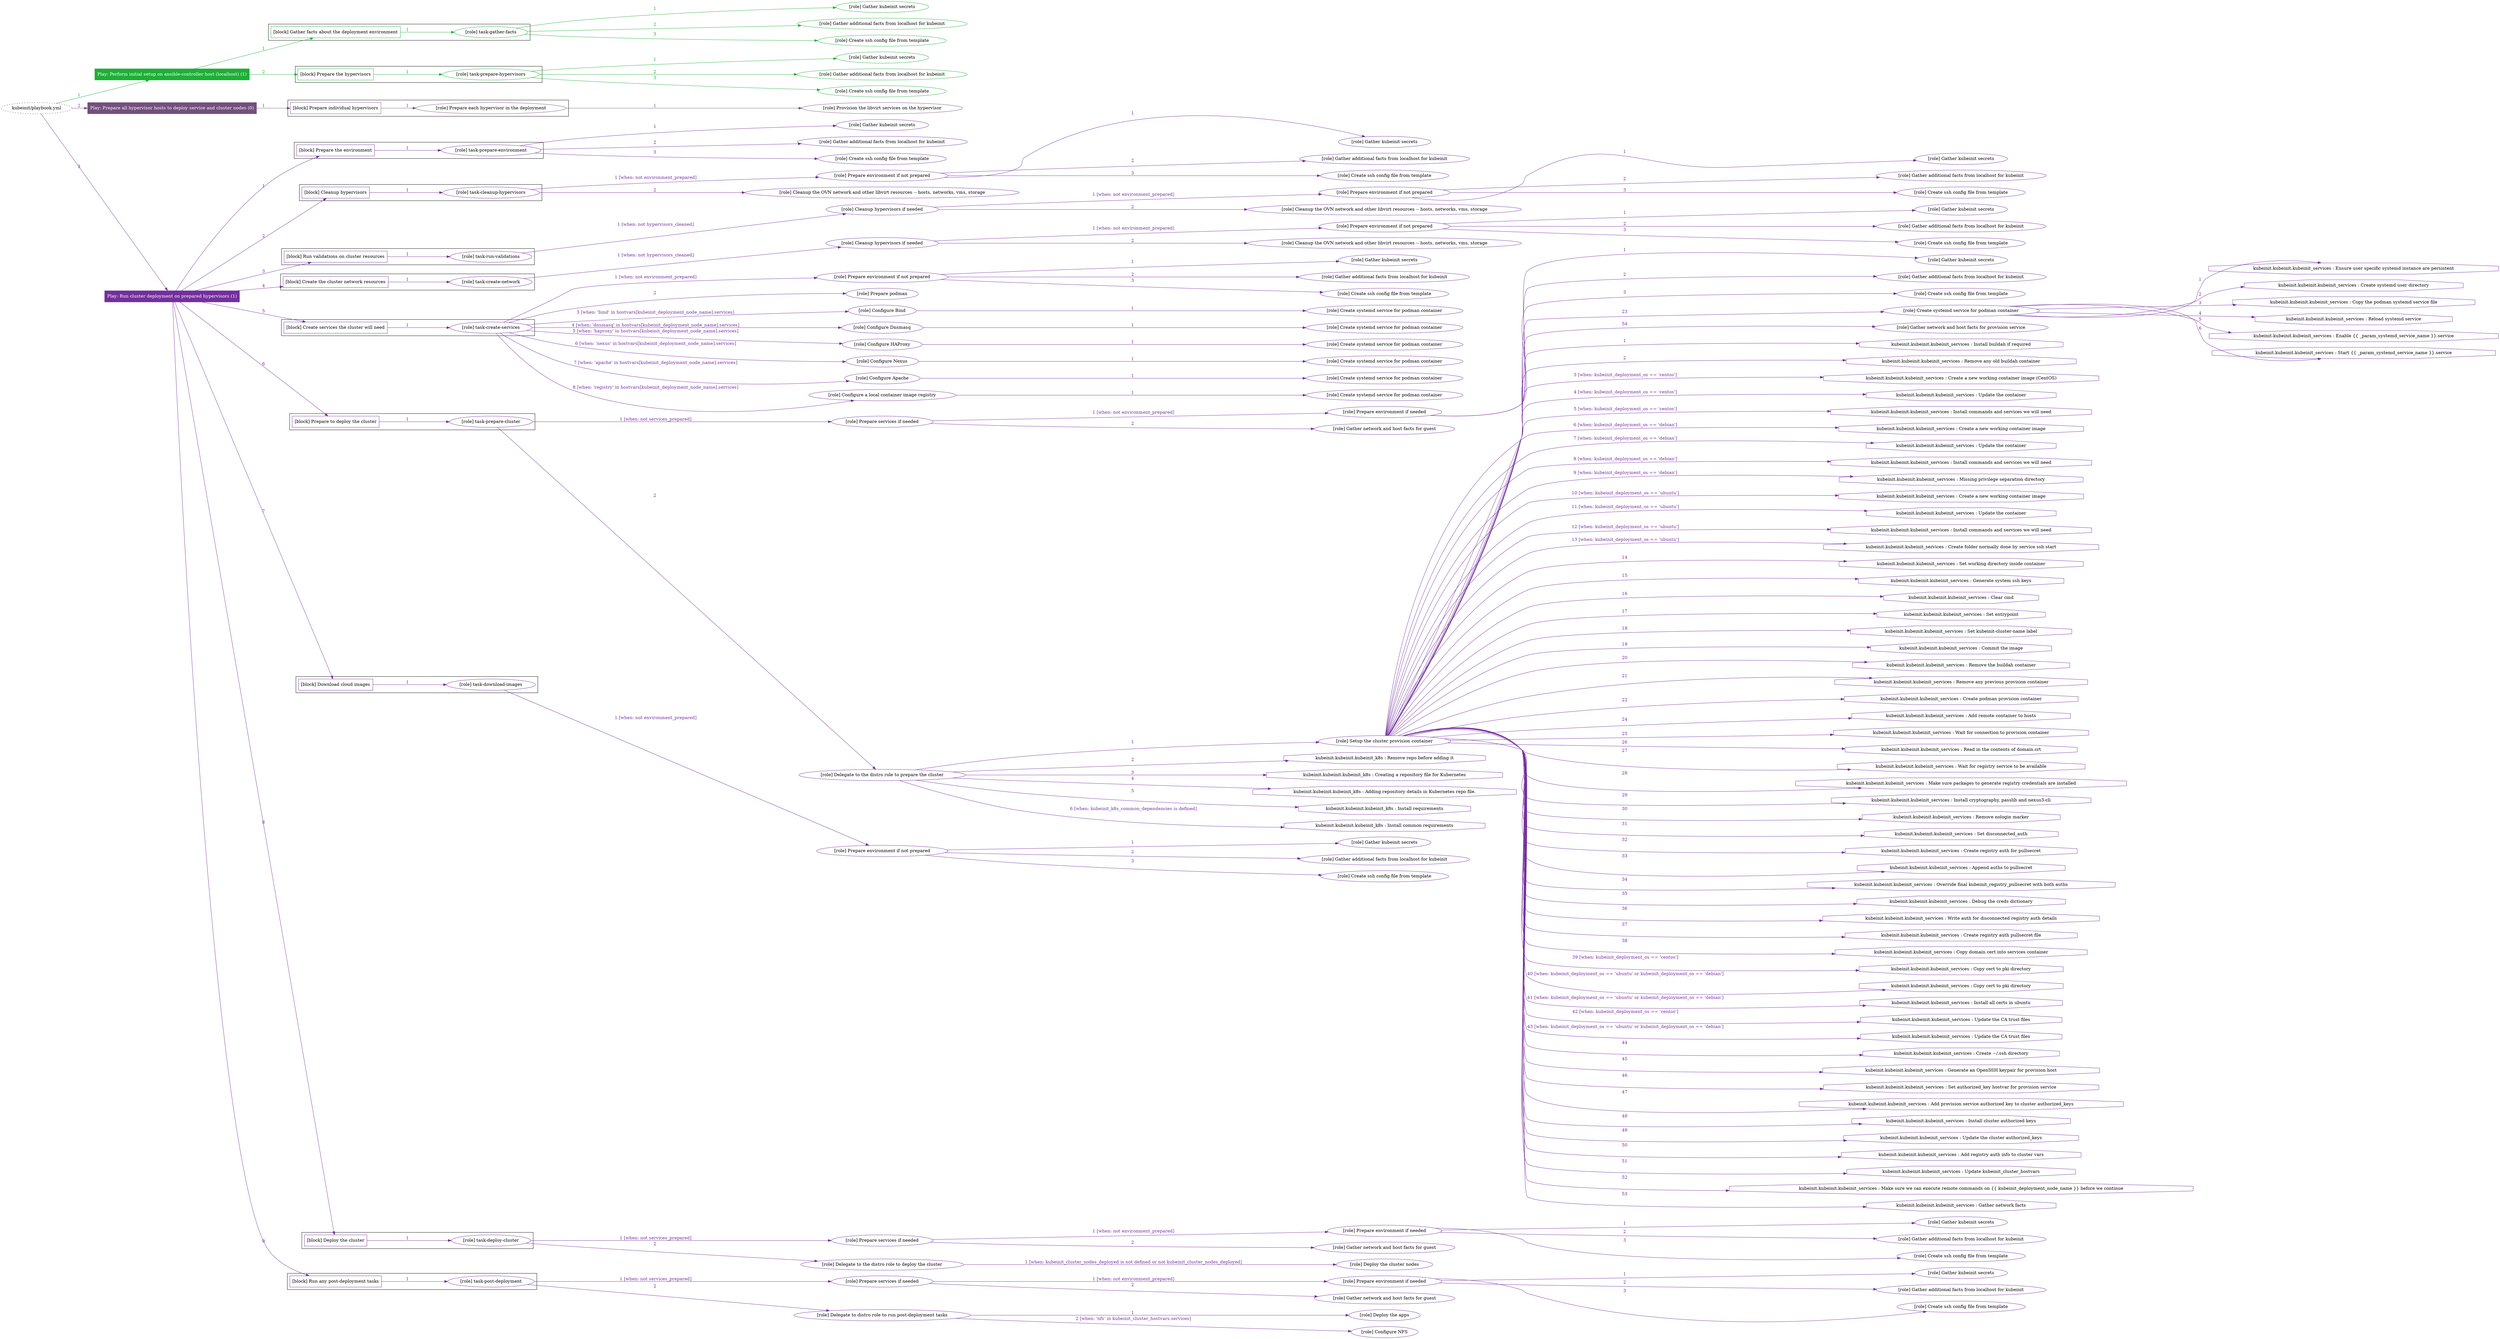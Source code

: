 digraph {
	graph [concentrate=true ordering=in rankdir=LR ratio=fill]
	edge [esep=5 sep=10]
	"kubeinit/playbook.yml" [URL="/home/runner/work/kubeinit/kubeinit/kubeinit/playbook.yml" id=playbook_8879e853 style=dotted]
	play_d3cce386 [label="Play: Perform initial setup on ansible-controller host (localhost) (1)" URL="/home/runner/work/kubeinit/kubeinit/kubeinit/playbook.yml" color="#1daf36" fontcolor="#ffffff" id=play_d3cce386 shape=box style=filled tooltip=localhost]
	"kubeinit/playbook.yml" -> play_d3cce386 [label="1 " color="#1daf36" fontcolor="#1daf36" id=edge_78c18dec labeltooltip="1 " tooltip="1 "]
	subgraph "Gather kubeinit secrets" {
		role_5a92e1f7 [label="[role] Gather kubeinit secrets" URL="/home/runner/.ansible/collections/ansible_collections/kubeinit/kubeinit/roles/kubeinit_prepare/tasks/gather_kubeinit_facts.yml" color="#1daf36" id=role_5a92e1f7 tooltip="Gather kubeinit secrets"]
	}
	subgraph "Gather additional facts from localhost for kubeinit" {
		role_9735dc59 [label="[role] Gather additional facts from localhost for kubeinit" URL="/home/runner/.ansible/collections/ansible_collections/kubeinit/kubeinit/roles/kubeinit_prepare/tasks/gather_kubeinit_facts.yml" color="#1daf36" id=role_9735dc59 tooltip="Gather additional facts from localhost for kubeinit"]
	}
	subgraph "Create ssh config file from template" {
		role_9cf66a65 [label="[role] Create ssh config file from template" URL="/home/runner/.ansible/collections/ansible_collections/kubeinit/kubeinit/roles/kubeinit_prepare/tasks/gather_kubeinit_facts.yml" color="#1daf36" id=role_9cf66a65 tooltip="Create ssh config file from template"]
	}
	subgraph "task-gather-facts" {
		role_a953ea1b [label="[role] task-gather-facts" URL="/home/runner/work/kubeinit/kubeinit/kubeinit/playbook.yml" color="#1daf36" id=role_a953ea1b tooltip="task-gather-facts"]
		role_a953ea1b -> role_5a92e1f7 [label="1 " color="#1daf36" fontcolor="#1daf36" id=edge_bca9a3fb labeltooltip="1 " tooltip="1 "]
		role_a953ea1b -> role_9735dc59 [label="2 " color="#1daf36" fontcolor="#1daf36" id=edge_e74d42e2 labeltooltip="2 " tooltip="2 "]
		role_a953ea1b -> role_9cf66a65 [label="3 " color="#1daf36" fontcolor="#1daf36" id=edge_1b82aef9 labeltooltip="3 " tooltip="3 "]
	}
	subgraph "Gather kubeinit secrets" {
		role_2ae35833 [label="[role] Gather kubeinit secrets" URL="/home/runner/.ansible/collections/ansible_collections/kubeinit/kubeinit/roles/kubeinit_prepare/tasks/gather_kubeinit_facts.yml" color="#1daf36" id=role_2ae35833 tooltip="Gather kubeinit secrets"]
	}
	subgraph "Gather additional facts from localhost for kubeinit" {
		role_7b86528e [label="[role] Gather additional facts from localhost for kubeinit" URL="/home/runner/.ansible/collections/ansible_collections/kubeinit/kubeinit/roles/kubeinit_prepare/tasks/gather_kubeinit_facts.yml" color="#1daf36" id=role_7b86528e tooltip="Gather additional facts from localhost for kubeinit"]
	}
	subgraph "Create ssh config file from template" {
		role_4f28a06f [label="[role] Create ssh config file from template" URL="/home/runner/.ansible/collections/ansible_collections/kubeinit/kubeinit/roles/kubeinit_prepare/tasks/gather_kubeinit_facts.yml" color="#1daf36" id=role_4f28a06f tooltip="Create ssh config file from template"]
	}
	subgraph "task-prepare-hypervisors" {
		role_5e44b492 [label="[role] task-prepare-hypervisors" URL="/home/runner/work/kubeinit/kubeinit/kubeinit/playbook.yml" color="#1daf36" id=role_5e44b492 tooltip="task-prepare-hypervisors"]
		role_5e44b492 -> role_2ae35833 [label="1 " color="#1daf36" fontcolor="#1daf36" id=edge_61bfe7e6 labeltooltip="1 " tooltip="1 "]
		role_5e44b492 -> role_7b86528e [label="2 " color="#1daf36" fontcolor="#1daf36" id=edge_88284713 labeltooltip="2 " tooltip="2 "]
		role_5e44b492 -> role_4f28a06f [label="3 " color="#1daf36" fontcolor="#1daf36" id=edge_c8ac3d8d labeltooltip="3 " tooltip="3 "]
	}
	subgraph "Play: Perform initial setup on ansible-controller host (localhost) (1)" {
		play_d3cce386 -> block_aebadbd0 [label=1 color="#1daf36" fontcolor="#1daf36" id=edge_274440e9 labeltooltip=1 tooltip=1]
		subgraph cluster_block_aebadbd0 {
			block_aebadbd0 [label="[block] Gather facts about the deployment environment" URL="/home/runner/work/kubeinit/kubeinit/kubeinit/playbook.yml" color="#1daf36" id=block_aebadbd0 labeltooltip="Gather facts about the deployment environment" shape=box tooltip="Gather facts about the deployment environment"]
			block_aebadbd0 -> role_a953ea1b [label="1 " color="#1daf36" fontcolor="#1daf36" id=edge_d9036402 labeltooltip="1 " tooltip="1 "]
		}
		play_d3cce386 -> block_cd0290bc [label=2 color="#1daf36" fontcolor="#1daf36" id=edge_79db77b7 labeltooltip=2 tooltip=2]
		subgraph cluster_block_cd0290bc {
			block_cd0290bc [label="[block] Prepare the hypervisors" URL="/home/runner/work/kubeinit/kubeinit/kubeinit/playbook.yml" color="#1daf36" id=block_cd0290bc labeltooltip="Prepare the hypervisors" shape=box tooltip="Prepare the hypervisors"]
			block_cd0290bc -> role_5e44b492 [label="1 " color="#1daf36" fontcolor="#1daf36" id=edge_1bddc2a3 labeltooltip="1 " tooltip="1 "]
		}
	}
	play_bf9eb041 [label="Play: Prepare all hypervisor hosts to deploy service and cluster nodes (0)" URL="/home/runner/work/kubeinit/kubeinit/kubeinit/playbook.yml" color="#734f7d" fontcolor="#ffffff" id=play_bf9eb041 shape=box style=filled tooltip="Play: Prepare all hypervisor hosts to deploy service and cluster nodes (0)"]
	"kubeinit/playbook.yml" -> play_bf9eb041 [label="2 " color="#734f7d" fontcolor="#734f7d" id=edge_96724d1b labeltooltip="2 " tooltip="2 "]
	subgraph "Provision the libvirt services on the hypervisor" {
		role_c05ac7e1 [label="[role] Provision the libvirt services on the hypervisor" URL="/home/runner/.ansible/collections/ansible_collections/kubeinit/kubeinit/roles/kubeinit_prepare/tasks/prepare_hypervisor.yml" color="#734f7d" id=role_c05ac7e1 tooltip="Provision the libvirt services on the hypervisor"]
	}
	subgraph "Prepare each hypervisor in the deployment" {
		role_c6b53eda [label="[role] Prepare each hypervisor in the deployment" URL="/home/runner/work/kubeinit/kubeinit/kubeinit/playbook.yml" color="#734f7d" id=role_c6b53eda tooltip="Prepare each hypervisor in the deployment"]
		role_c6b53eda -> role_c05ac7e1 [label="1 " color="#734f7d" fontcolor="#734f7d" id=edge_879e38e2 labeltooltip="1 " tooltip="1 "]
	}
	subgraph "Play: Prepare all hypervisor hosts to deploy service and cluster nodes (0)" {
		play_bf9eb041 -> block_de922680 [label=1 color="#734f7d" fontcolor="#734f7d" id=edge_b3af8516 labeltooltip=1 tooltip=1]
		subgraph cluster_block_de922680 {
			block_de922680 [label="[block] Prepare individual hypervisors" URL="/home/runner/work/kubeinit/kubeinit/kubeinit/playbook.yml" color="#734f7d" id=block_de922680 labeltooltip="Prepare individual hypervisors" shape=box tooltip="Prepare individual hypervisors"]
			block_de922680 -> role_c6b53eda [label="1 " color="#734f7d" fontcolor="#734f7d" id=edge_e7ab4b3f labeltooltip="1 " tooltip="1 "]
		}
	}
	play_c15907b6 [label="Play: Run cluster deployment on prepared hypervisors (1)" URL="/home/runner/work/kubeinit/kubeinit/kubeinit/playbook.yml" color="#732f9d" fontcolor="#ffffff" id=play_c15907b6 shape=box style=filled tooltip=localhost]
	"kubeinit/playbook.yml" -> play_c15907b6 [label="3 " color="#732f9d" fontcolor="#732f9d" id=edge_412094c2 labeltooltip="3 " tooltip="3 "]
	subgraph "Gather kubeinit secrets" {
		role_6258bb6a [label="[role] Gather kubeinit secrets" URL="/home/runner/.ansible/collections/ansible_collections/kubeinit/kubeinit/roles/kubeinit_prepare/tasks/gather_kubeinit_facts.yml" color="#732f9d" id=role_6258bb6a tooltip="Gather kubeinit secrets"]
	}
	subgraph "Gather additional facts from localhost for kubeinit" {
		role_4d47bca7 [label="[role] Gather additional facts from localhost for kubeinit" URL="/home/runner/.ansible/collections/ansible_collections/kubeinit/kubeinit/roles/kubeinit_prepare/tasks/gather_kubeinit_facts.yml" color="#732f9d" id=role_4d47bca7 tooltip="Gather additional facts from localhost for kubeinit"]
	}
	subgraph "Create ssh config file from template" {
		role_5f367987 [label="[role] Create ssh config file from template" URL="/home/runner/.ansible/collections/ansible_collections/kubeinit/kubeinit/roles/kubeinit_prepare/tasks/gather_kubeinit_facts.yml" color="#732f9d" id=role_5f367987 tooltip="Create ssh config file from template"]
	}
	subgraph "task-prepare-environment" {
		role_d95efacd [label="[role] task-prepare-environment" URL="/home/runner/work/kubeinit/kubeinit/kubeinit/playbook.yml" color="#732f9d" id=role_d95efacd tooltip="task-prepare-environment"]
		role_d95efacd -> role_6258bb6a [label="1 " color="#732f9d" fontcolor="#732f9d" id=edge_dc260609 labeltooltip="1 " tooltip="1 "]
		role_d95efacd -> role_4d47bca7 [label="2 " color="#732f9d" fontcolor="#732f9d" id=edge_fb3fc996 labeltooltip="2 " tooltip="2 "]
		role_d95efacd -> role_5f367987 [label="3 " color="#732f9d" fontcolor="#732f9d" id=edge_3c3cc8cb labeltooltip="3 " tooltip="3 "]
	}
	subgraph "Gather kubeinit secrets" {
		role_fbf29772 [label="[role] Gather kubeinit secrets" URL="/home/runner/.ansible/collections/ansible_collections/kubeinit/kubeinit/roles/kubeinit_prepare/tasks/gather_kubeinit_facts.yml" color="#732f9d" id=role_fbf29772 tooltip="Gather kubeinit secrets"]
	}
	subgraph "Gather additional facts from localhost for kubeinit" {
		role_810a12c2 [label="[role] Gather additional facts from localhost for kubeinit" URL="/home/runner/.ansible/collections/ansible_collections/kubeinit/kubeinit/roles/kubeinit_prepare/tasks/gather_kubeinit_facts.yml" color="#732f9d" id=role_810a12c2 tooltip="Gather additional facts from localhost for kubeinit"]
	}
	subgraph "Create ssh config file from template" {
		role_72a93d58 [label="[role] Create ssh config file from template" URL="/home/runner/.ansible/collections/ansible_collections/kubeinit/kubeinit/roles/kubeinit_prepare/tasks/gather_kubeinit_facts.yml" color="#732f9d" id=role_72a93d58 tooltip="Create ssh config file from template"]
	}
	subgraph "Prepare environment if not prepared" {
		role_f25f20d3 [label="[role] Prepare environment if not prepared" URL="/home/runner/.ansible/collections/ansible_collections/kubeinit/kubeinit/roles/kubeinit_prepare/tasks/cleanup_hypervisors.yml" color="#732f9d" id=role_f25f20d3 tooltip="Prepare environment if not prepared"]
		role_f25f20d3 -> role_fbf29772 [label="1 " color="#732f9d" fontcolor="#732f9d" id=edge_b29c6590 labeltooltip="1 " tooltip="1 "]
		role_f25f20d3 -> role_810a12c2 [label="2 " color="#732f9d" fontcolor="#732f9d" id=edge_ee19ed4c labeltooltip="2 " tooltip="2 "]
		role_f25f20d3 -> role_72a93d58 [label="3 " color="#732f9d" fontcolor="#732f9d" id=edge_d7d57c3c labeltooltip="3 " tooltip="3 "]
	}
	subgraph "Cleanup the OVN network and other libvirt resources -- hosts, networks, vms, storage" {
		role_826b077c [label="[role] Cleanup the OVN network and other libvirt resources -- hosts, networks, vms, storage" URL="/home/runner/.ansible/collections/ansible_collections/kubeinit/kubeinit/roles/kubeinit_prepare/tasks/cleanup_hypervisors.yml" color="#732f9d" id=role_826b077c tooltip="Cleanup the OVN network and other libvirt resources -- hosts, networks, vms, storage"]
	}
	subgraph "task-cleanup-hypervisors" {
		role_542ec1eb [label="[role] task-cleanup-hypervisors" URL="/home/runner/work/kubeinit/kubeinit/kubeinit/playbook.yml" color="#732f9d" id=role_542ec1eb tooltip="task-cleanup-hypervisors"]
		role_542ec1eb -> role_f25f20d3 [label="1 [when: not environment_prepared]" color="#732f9d" fontcolor="#732f9d" id=edge_fae04fbd labeltooltip="1 [when: not environment_prepared]" tooltip="1 [when: not environment_prepared]"]
		role_542ec1eb -> role_826b077c [label="2 " color="#732f9d" fontcolor="#732f9d" id=edge_f13b63c0 labeltooltip="2 " tooltip="2 "]
	}
	subgraph "Gather kubeinit secrets" {
		role_29845ce5 [label="[role] Gather kubeinit secrets" URL="/home/runner/.ansible/collections/ansible_collections/kubeinit/kubeinit/roles/kubeinit_prepare/tasks/gather_kubeinit_facts.yml" color="#732f9d" id=role_29845ce5 tooltip="Gather kubeinit secrets"]
	}
	subgraph "Gather additional facts from localhost for kubeinit" {
		role_e2576423 [label="[role] Gather additional facts from localhost for kubeinit" URL="/home/runner/.ansible/collections/ansible_collections/kubeinit/kubeinit/roles/kubeinit_prepare/tasks/gather_kubeinit_facts.yml" color="#732f9d" id=role_e2576423 tooltip="Gather additional facts from localhost for kubeinit"]
	}
	subgraph "Create ssh config file from template" {
		role_aac84ef0 [label="[role] Create ssh config file from template" URL="/home/runner/.ansible/collections/ansible_collections/kubeinit/kubeinit/roles/kubeinit_prepare/tasks/gather_kubeinit_facts.yml" color="#732f9d" id=role_aac84ef0 tooltip="Create ssh config file from template"]
	}
	subgraph "Prepare environment if not prepared" {
		role_84e0159b [label="[role] Prepare environment if not prepared" URL="/home/runner/.ansible/collections/ansible_collections/kubeinit/kubeinit/roles/kubeinit_prepare/tasks/cleanup_hypervisors.yml" color="#732f9d" id=role_84e0159b tooltip="Prepare environment if not prepared"]
		role_84e0159b -> role_29845ce5 [label="1 " color="#732f9d" fontcolor="#732f9d" id=edge_321e5729 labeltooltip="1 " tooltip="1 "]
		role_84e0159b -> role_e2576423 [label="2 " color="#732f9d" fontcolor="#732f9d" id=edge_38563450 labeltooltip="2 " tooltip="2 "]
		role_84e0159b -> role_aac84ef0 [label="3 " color="#732f9d" fontcolor="#732f9d" id=edge_0f18afd0 labeltooltip="3 " tooltip="3 "]
	}
	subgraph "Cleanup the OVN network and other libvirt resources -- hosts, networks, vms, storage" {
		role_60354e93 [label="[role] Cleanup the OVN network and other libvirt resources -- hosts, networks, vms, storage" URL="/home/runner/.ansible/collections/ansible_collections/kubeinit/kubeinit/roles/kubeinit_prepare/tasks/cleanup_hypervisors.yml" color="#732f9d" id=role_60354e93 tooltip="Cleanup the OVN network and other libvirt resources -- hosts, networks, vms, storage"]
	}
	subgraph "Cleanup hypervisors if needed" {
		role_c690a223 [label="[role] Cleanup hypervisors if needed" URL="/home/runner/.ansible/collections/ansible_collections/kubeinit/kubeinit/roles/kubeinit_validations/tasks/main.yml" color="#732f9d" id=role_c690a223 tooltip="Cleanup hypervisors if needed"]
		role_c690a223 -> role_84e0159b [label="1 [when: not environment_prepared]" color="#732f9d" fontcolor="#732f9d" id=edge_8bc0e106 labeltooltip="1 [when: not environment_prepared]" tooltip="1 [when: not environment_prepared]"]
		role_c690a223 -> role_60354e93 [label="2 " color="#732f9d" fontcolor="#732f9d" id=edge_30646e55 labeltooltip="2 " tooltip="2 "]
	}
	subgraph "task-run-validations" {
		role_cc79adfb [label="[role] task-run-validations" URL="/home/runner/work/kubeinit/kubeinit/kubeinit/playbook.yml" color="#732f9d" id=role_cc79adfb tooltip="task-run-validations"]
		role_cc79adfb -> role_c690a223 [label="1 [when: not hypervisors_cleaned]" color="#732f9d" fontcolor="#732f9d" id=edge_178adf10 labeltooltip="1 [when: not hypervisors_cleaned]" tooltip="1 [when: not hypervisors_cleaned]"]
	}
	subgraph "Gather kubeinit secrets" {
		role_3bb8c7a9 [label="[role] Gather kubeinit secrets" URL="/home/runner/.ansible/collections/ansible_collections/kubeinit/kubeinit/roles/kubeinit_prepare/tasks/gather_kubeinit_facts.yml" color="#732f9d" id=role_3bb8c7a9 tooltip="Gather kubeinit secrets"]
	}
	subgraph "Gather additional facts from localhost for kubeinit" {
		role_3253c841 [label="[role] Gather additional facts from localhost for kubeinit" URL="/home/runner/.ansible/collections/ansible_collections/kubeinit/kubeinit/roles/kubeinit_prepare/tasks/gather_kubeinit_facts.yml" color="#732f9d" id=role_3253c841 tooltip="Gather additional facts from localhost for kubeinit"]
	}
	subgraph "Create ssh config file from template" {
		role_8fc06231 [label="[role] Create ssh config file from template" URL="/home/runner/.ansible/collections/ansible_collections/kubeinit/kubeinit/roles/kubeinit_prepare/tasks/gather_kubeinit_facts.yml" color="#732f9d" id=role_8fc06231 tooltip="Create ssh config file from template"]
	}
	subgraph "Prepare environment if not prepared" {
		role_05e00316 [label="[role] Prepare environment if not prepared" URL="/home/runner/.ansible/collections/ansible_collections/kubeinit/kubeinit/roles/kubeinit_prepare/tasks/cleanup_hypervisors.yml" color="#732f9d" id=role_05e00316 tooltip="Prepare environment if not prepared"]
		role_05e00316 -> role_3bb8c7a9 [label="1 " color="#732f9d" fontcolor="#732f9d" id=edge_1e7e5a14 labeltooltip="1 " tooltip="1 "]
		role_05e00316 -> role_3253c841 [label="2 " color="#732f9d" fontcolor="#732f9d" id=edge_fd84f827 labeltooltip="2 " tooltip="2 "]
		role_05e00316 -> role_8fc06231 [label="3 " color="#732f9d" fontcolor="#732f9d" id=edge_28fef9ef labeltooltip="3 " tooltip="3 "]
	}
	subgraph "Cleanup the OVN network and other libvirt resources -- hosts, networks, vms, storage" {
		role_15bc8bb3 [label="[role] Cleanup the OVN network and other libvirt resources -- hosts, networks, vms, storage" URL="/home/runner/.ansible/collections/ansible_collections/kubeinit/kubeinit/roles/kubeinit_prepare/tasks/cleanup_hypervisors.yml" color="#732f9d" id=role_15bc8bb3 tooltip="Cleanup the OVN network and other libvirt resources -- hosts, networks, vms, storage"]
	}
	subgraph "Cleanup hypervisors if needed" {
		role_383e2e52 [label="[role] Cleanup hypervisors if needed" URL="/home/runner/.ansible/collections/ansible_collections/kubeinit/kubeinit/roles/kubeinit_libvirt/tasks/create_network.yml" color="#732f9d" id=role_383e2e52 tooltip="Cleanup hypervisors if needed"]
		role_383e2e52 -> role_05e00316 [label="1 [when: not environment_prepared]" color="#732f9d" fontcolor="#732f9d" id=edge_837fc84e labeltooltip="1 [when: not environment_prepared]" tooltip="1 [when: not environment_prepared]"]
		role_383e2e52 -> role_15bc8bb3 [label="2 " color="#732f9d" fontcolor="#732f9d" id=edge_b481abd5 labeltooltip="2 " tooltip="2 "]
	}
	subgraph "task-create-network" {
		role_ef647e5c [label="[role] task-create-network" URL="/home/runner/work/kubeinit/kubeinit/kubeinit/playbook.yml" color="#732f9d" id=role_ef647e5c tooltip="task-create-network"]
		role_ef647e5c -> role_383e2e52 [label="1 [when: not hypervisors_cleaned]" color="#732f9d" fontcolor="#732f9d" id=edge_31832c0f labeltooltip="1 [when: not hypervisors_cleaned]" tooltip="1 [when: not hypervisors_cleaned]"]
	}
	subgraph "Gather kubeinit secrets" {
		role_b659a3f5 [label="[role] Gather kubeinit secrets" URL="/home/runner/.ansible/collections/ansible_collections/kubeinit/kubeinit/roles/kubeinit_prepare/tasks/gather_kubeinit_facts.yml" color="#732f9d" id=role_b659a3f5 tooltip="Gather kubeinit secrets"]
	}
	subgraph "Gather additional facts from localhost for kubeinit" {
		role_1f2d9be4 [label="[role] Gather additional facts from localhost for kubeinit" URL="/home/runner/.ansible/collections/ansible_collections/kubeinit/kubeinit/roles/kubeinit_prepare/tasks/gather_kubeinit_facts.yml" color="#732f9d" id=role_1f2d9be4 tooltip="Gather additional facts from localhost for kubeinit"]
	}
	subgraph "Create ssh config file from template" {
		role_4e5ea175 [label="[role] Create ssh config file from template" URL="/home/runner/.ansible/collections/ansible_collections/kubeinit/kubeinit/roles/kubeinit_prepare/tasks/gather_kubeinit_facts.yml" color="#732f9d" id=role_4e5ea175 tooltip="Create ssh config file from template"]
	}
	subgraph "Prepare environment if not prepared" {
		role_209853aa [label="[role] Prepare environment if not prepared" URL="/home/runner/.ansible/collections/ansible_collections/kubeinit/kubeinit/roles/kubeinit_services/tasks/main.yml" color="#732f9d" id=role_209853aa tooltip="Prepare environment if not prepared"]
		role_209853aa -> role_b659a3f5 [label="1 " color="#732f9d" fontcolor="#732f9d" id=edge_768b2c42 labeltooltip="1 " tooltip="1 "]
		role_209853aa -> role_1f2d9be4 [label="2 " color="#732f9d" fontcolor="#732f9d" id=edge_c7d75ee8 labeltooltip="2 " tooltip="2 "]
		role_209853aa -> role_4e5ea175 [label="3 " color="#732f9d" fontcolor="#732f9d" id=edge_045a63d6 labeltooltip="3 " tooltip="3 "]
	}
	subgraph "Prepare podman" {
		role_0a93ef7c [label="[role] Prepare podman" URL="/home/runner/.ansible/collections/ansible_collections/kubeinit/kubeinit/roles/kubeinit_services/tasks/00_create_service_pod.yml" color="#732f9d" id=role_0a93ef7c tooltip="Prepare podman"]
	}
	subgraph "Create systemd service for podman container" {
		role_bac71a55 [label="[role] Create systemd service for podman container" URL="/home/runner/.ansible/collections/ansible_collections/kubeinit/kubeinit/roles/kubeinit_bind/tasks/main.yml" color="#732f9d" id=role_bac71a55 tooltip="Create systemd service for podman container"]
	}
	subgraph "Configure Bind" {
		role_a49a6afb [label="[role] Configure Bind" URL="/home/runner/.ansible/collections/ansible_collections/kubeinit/kubeinit/roles/kubeinit_services/tasks/start_services_containers.yml" color="#732f9d" id=role_a49a6afb tooltip="Configure Bind"]
		role_a49a6afb -> role_bac71a55 [label="1 " color="#732f9d" fontcolor="#732f9d" id=edge_d4204ff7 labeltooltip="1 " tooltip="1 "]
	}
	subgraph "Create systemd service for podman container" {
		role_2710bed6 [label="[role] Create systemd service for podman container" URL="/home/runner/.ansible/collections/ansible_collections/kubeinit/kubeinit/roles/kubeinit_dnsmasq/tasks/main.yml" color="#732f9d" id=role_2710bed6 tooltip="Create systemd service for podman container"]
	}
	subgraph "Configure Dnsmasq" {
		role_a8c67f0a [label="[role] Configure Dnsmasq" URL="/home/runner/.ansible/collections/ansible_collections/kubeinit/kubeinit/roles/kubeinit_services/tasks/start_services_containers.yml" color="#732f9d" id=role_a8c67f0a tooltip="Configure Dnsmasq"]
		role_a8c67f0a -> role_2710bed6 [label="1 " color="#732f9d" fontcolor="#732f9d" id=edge_cee6f1e2 labeltooltip="1 " tooltip="1 "]
	}
	subgraph "Create systemd service for podman container" {
		role_c2797858 [label="[role] Create systemd service for podman container" URL="/home/runner/.ansible/collections/ansible_collections/kubeinit/kubeinit/roles/kubeinit_haproxy/tasks/main.yml" color="#732f9d" id=role_c2797858 tooltip="Create systemd service for podman container"]
	}
	subgraph "Configure HAProxy" {
		role_180612a0 [label="[role] Configure HAProxy" URL="/home/runner/.ansible/collections/ansible_collections/kubeinit/kubeinit/roles/kubeinit_services/tasks/start_services_containers.yml" color="#732f9d" id=role_180612a0 tooltip="Configure HAProxy"]
		role_180612a0 -> role_c2797858 [label="1 " color="#732f9d" fontcolor="#732f9d" id=edge_8afaf116 labeltooltip="1 " tooltip="1 "]
	}
	subgraph "Create systemd service for podman container" {
		role_6a10de24 [label="[role] Create systemd service for podman container" URL="/home/runner/.ansible/collections/ansible_collections/kubeinit/kubeinit/roles/kubeinit_nexus/tasks/main.yml" color="#732f9d" id=role_6a10de24 tooltip="Create systemd service for podman container"]
	}
	subgraph "Configure Nexus" {
		role_3b358aa8 [label="[role] Configure Nexus" URL="/home/runner/.ansible/collections/ansible_collections/kubeinit/kubeinit/roles/kubeinit_services/tasks/start_services_containers.yml" color="#732f9d" id=role_3b358aa8 tooltip="Configure Nexus"]
		role_3b358aa8 -> role_6a10de24 [label="1 " color="#732f9d" fontcolor="#732f9d" id=edge_606c6d1d labeltooltip="1 " tooltip="1 "]
	}
	subgraph "Create systemd service for podman container" {
		role_e882c138 [label="[role] Create systemd service for podman container" URL="/home/runner/.ansible/collections/ansible_collections/kubeinit/kubeinit/roles/kubeinit_apache/tasks/main.yml" color="#732f9d" id=role_e882c138 tooltip="Create systemd service for podman container"]
	}
	subgraph "Configure Apache" {
		role_f99e40d3 [label="[role] Configure Apache" URL="/home/runner/.ansible/collections/ansible_collections/kubeinit/kubeinit/roles/kubeinit_services/tasks/start_services_containers.yml" color="#732f9d" id=role_f99e40d3 tooltip="Configure Apache"]
		role_f99e40d3 -> role_e882c138 [label="1 " color="#732f9d" fontcolor="#732f9d" id=edge_a7ca8ff0 labeltooltip="1 " tooltip="1 "]
	}
	subgraph "Create systemd service for podman container" {
		role_f836b038 [label="[role] Create systemd service for podman container" URL="/home/runner/.ansible/collections/ansible_collections/kubeinit/kubeinit/roles/kubeinit_registry/tasks/main.yml" color="#732f9d" id=role_f836b038 tooltip="Create systemd service for podman container"]
	}
	subgraph "Configure a local container image registry" {
		role_38c3054f [label="[role] Configure a local container image registry" URL="/home/runner/.ansible/collections/ansible_collections/kubeinit/kubeinit/roles/kubeinit_services/tasks/start_services_containers.yml" color="#732f9d" id=role_38c3054f tooltip="Configure a local container image registry"]
		role_38c3054f -> role_f836b038 [label="1 " color="#732f9d" fontcolor="#732f9d" id=edge_416fa68c labeltooltip="1 " tooltip="1 "]
	}
	subgraph "task-create-services" {
		role_8489c38b [label="[role] task-create-services" URL="/home/runner/work/kubeinit/kubeinit/kubeinit/playbook.yml" color="#732f9d" id=role_8489c38b tooltip="task-create-services"]
		role_8489c38b -> role_209853aa [label="1 [when: not environment_prepared]" color="#732f9d" fontcolor="#732f9d" id=edge_53eae07d labeltooltip="1 [when: not environment_prepared]" tooltip="1 [when: not environment_prepared]"]
		role_8489c38b -> role_0a93ef7c [label="2 " color="#732f9d" fontcolor="#732f9d" id=edge_5ad22a2f labeltooltip="2 " tooltip="2 "]
		role_8489c38b -> role_a49a6afb [label="3 [when: 'bind' in hostvars[kubeinit_deployment_node_name].services]" color="#732f9d" fontcolor="#732f9d" id=edge_70f6f3ea labeltooltip="3 [when: 'bind' in hostvars[kubeinit_deployment_node_name].services]" tooltip="3 [when: 'bind' in hostvars[kubeinit_deployment_node_name].services]"]
		role_8489c38b -> role_a8c67f0a [label="4 [when: 'dnsmasq' in hostvars[kubeinit_deployment_node_name].services]" color="#732f9d" fontcolor="#732f9d" id=edge_11accda3 labeltooltip="4 [when: 'dnsmasq' in hostvars[kubeinit_deployment_node_name].services]" tooltip="4 [when: 'dnsmasq' in hostvars[kubeinit_deployment_node_name].services]"]
		role_8489c38b -> role_180612a0 [label="5 [when: 'haproxy' in hostvars[kubeinit_deployment_node_name].services]" color="#732f9d" fontcolor="#732f9d" id=edge_1c258244 labeltooltip="5 [when: 'haproxy' in hostvars[kubeinit_deployment_node_name].services]" tooltip="5 [when: 'haproxy' in hostvars[kubeinit_deployment_node_name].services]"]
		role_8489c38b -> role_3b358aa8 [label="6 [when: 'nexus' in hostvars[kubeinit_deployment_node_name].services]" color="#732f9d" fontcolor="#732f9d" id=edge_855ab58d labeltooltip="6 [when: 'nexus' in hostvars[kubeinit_deployment_node_name].services]" tooltip="6 [when: 'nexus' in hostvars[kubeinit_deployment_node_name].services]"]
		role_8489c38b -> role_f99e40d3 [label="7 [when: 'apache' in hostvars[kubeinit_deployment_node_name].services]" color="#732f9d" fontcolor="#732f9d" id=edge_4e7bc7a7 labeltooltip="7 [when: 'apache' in hostvars[kubeinit_deployment_node_name].services]" tooltip="7 [when: 'apache' in hostvars[kubeinit_deployment_node_name].services]"]
		role_8489c38b -> role_38c3054f [label="8 [when: 'registry' in hostvars[kubeinit_deployment_node_name].services]" color="#732f9d" fontcolor="#732f9d" id=edge_750a0380 labeltooltip="8 [when: 'registry' in hostvars[kubeinit_deployment_node_name].services]" tooltip="8 [when: 'registry' in hostvars[kubeinit_deployment_node_name].services]"]
	}
	subgraph "Gather kubeinit secrets" {
		role_7b441186 [label="[role] Gather kubeinit secrets" URL="/home/runner/.ansible/collections/ansible_collections/kubeinit/kubeinit/roles/kubeinit_prepare/tasks/gather_kubeinit_facts.yml" color="#732f9d" id=role_7b441186 tooltip="Gather kubeinit secrets"]
	}
	subgraph "Gather additional facts from localhost for kubeinit" {
		role_62800713 [label="[role] Gather additional facts from localhost for kubeinit" URL="/home/runner/.ansible/collections/ansible_collections/kubeinit/kubeinit/roles/kubeinit_prepare/tasks/gather_kubeinit_facts.yml" color="#732f9d" id=role_62800713 tooltip="Gather additional facts from localhost for kubeinit"]
	}
	subgraph "Create ssh config file from template" {
		role_07edce9c [label="[role] Create ssh config file from template" URL="/home/runner/.ansible/collections/ansible_collections/kubeinit/kubeinit/roles/kubeinit_prepare/tasks/gather_kubeinit_facts.yml" color="#732f9d" id=role_07edce9c tooltip="Create ssh config file from template"]
	}
	subgraph "Prepare environment if needed" {
		role_84fc6236 [label="[role] Prepare environment if needed" URL="/home/runner/.ansible/collections/ansible_collections/kubeinit/kubeinit/roles/kubeinit_services/tasks/prepare_services.yml" color="#732f9d" id=role_84fc6236 tooltip="Prepare environment if needed"]
		role_84fc6236 -> role_7b441186 [label="1 " color="#732f9d" fontcolor="#732f9d" id=edge_1377cab6 labeltooltip="1 " tooltip="1 "]
		role_84fc6236 -> role_62800713 [label="2 " color="#732f9d" fontcolor="#732f9d" id=edge_afcdfbb4 labeltooltip="2 " tooltip="2 "]
		role_84fc6236 -> role_07edce9c [label="3 " color="#732f9d" fontcolor="#732f9d" id=edge_bcb04c13 labeltooltip="3 " tooltip="3 "]
	}
	subgraph "Gather network and host facts for guest" {
		role_2b3b775c [label="[role] Gather network and host facts for guest" URL="/home/runner/.ansible/collections/ansible_collections/kubeinit/kubeinit/roles/kubeinit_services/tasks/prepare_services.yml" color="#732f9d" id=role_2b3b775c tooltip="Gather network and host facts for guest"]
	}
	subgraph "Prepare services if needed" {
		role_f1eca3ba [label="[role] Prepare services if needed" URL="/home/runner/.ansible/collections/ansible_collections/kubeinit/kubeinit/roles/kubeinit_prepare/tasks/prepare_cluster.yml" color="#732f9d" id=role_f1eca3ba tooltip="Prepare services if needed"]
		role_f1eca3ba -> role_84fc6236 [label="1 [when: not environment_prepared]" color="#732f9d" fontcolor="#732f9d" id=edge_04c92836 labeltooltip="1 [when: not environment_prepared]" tooltip="1 [when: not environment_prepared]"]
		role_f1eca3ba -> role_2b3b775c [label="2 " color="#732f9d" fontcolor="#732f9d" id=edge_227991c6 labeltooltip="2 " tooltip="2 "]
	}
	subgraph "Create systemd service for podman container" {
		role_318d41be [label="[role] Create systemd service for podman container" URL="/home/runner/.ansible/collections/ansible_collections/kubeinit/kubeinit/roles/kubeinit_services/tasks/create_provision_container.yml" color="#732f9d" id=role_318d41be tooltip="Create systemd service for podman container"]
		task_cfb05217 [label="kubeinit.kubeinit.kubeinit_services : Ensure user specific systemd instance are persistent" URL="/home/runner/.ansible/collections/ansible_collections/kubeinit/kubeinit/roles/kubeinit_services/tasks/create_managed_service.yml" color="#732f9d" id=task_cfb05217 shape=octagon tooltip="kubeinit.kubeinit.kubeinit_services : Ensure user specific systemd instance are persistent"]
		role_318d41be -> task_cfb05217 [label="1 " color="#732f9d" fontcolor="#732f9d" id=edge_19af3836 labeltooltip="1 " tooltip="1 "]
		task_d9cd51be [label="kubeinit.kubeinit.kubeinit_services : Create systemd user directory" URL="/home/runner/.ansible/collections/ansible_collections/kubeinit/kubeinit/roles/kubeinit_services/tasks/create_managed_service.yml" color="#732f9d" id=task_d9cd51be shape=octagon tooltip="kubeinit.kubeinit.kubeinit_services : Create systemd user directory"]
		role_318d41be -> task_d9cd51be [label="2 " color="#732f9d" fontcolor="#732f9d" id=edge_7e95459b labeltooltip="2 " tooltip="2 "]
		task_c38b5f60 [label="kubeinit.kubeinit.kubeinit_services : Copy the podman systemd service file" URL="/home/runner/.ansible/collections/ansible_collections/kubeinit/kubeinit/roles/kubeinit_services/tasks/create_managed_service.yml" color="#732f9d" id=task_c38b5f60 shape=octagon tooltip="kubeinit.kubeinit.kubeinit_services : Copy the podman systemd service file"]
		role_318d41be -> task_c38b5f60 [label="3 " color="#732f9d" fontcolor="#732f9d" id=edge_b276d9e0 labeltooltip="3 " tooltip="3 "]
		task_96ccee47 [label="kubeinit.kubeinit.kubeinit_services : Reload systemd service" URL="/home/runner/.ansible/collections/ansible_collections/kubeinit/kubeinit/roles/kubeinit_services/tasks/create_managed_service.yml" color="#732f9d" id=task_96ccee47 shape=octagon tooltip="kubeinit.kubeinit.kubeinit_services : Reload systemd service"]
		role_318d41be -> task_96ccee47 [label="4 " color="#732f9d" fontcolor="#732f9d" id=edge_83b6d8c5 labeltooltip="4 " tooltip="4 "]
		task_50f387fa [label="kubeinit.kubeinit.kubeinit_services : Enable {{ _param_systemd_service_name }}.service" URL="/home/runner/.ansible/collections/ansible_collections/kubeinit/kubeinit/roles/kubeinit_services/tasks/create_managed_service.yml" color="#732f9d" id=task_50f387fa shape=octagon tooltip="kubeinit.kubeinit.kubeinit_services : Enable {{ _param_systemd_service_name }}.service"]
		role_318d41be -> task_50f387fa [label="5 " color="#732f9d" fontcolor="#732f9d" id=edge_f9c57166 labeltooltip="5 " tooltip="5 "]
		task_e1483566 [label="kubeinit.kubeinit.kubeinit_services : Start {{ _param_systemd_service_name }}.service" URL="/home/runner/.ansible/collections/ansible_collections/kubeinit/kubeinit/roles/kubeinit_services/tasks/create_managed_service.yml" color="#732f9d" id=task_e1483566 shape=octagon tooltip="kubeinit.kubeinit.kubeinit_services : Start {{ _param_systemd_service_name }}.service"]
		role_318d41be -> task_e1483566 [label="6 " color="#732f9d" fontcolor="#732f9d" id=edge_63621b51 labeltooltip="6 " tooltip="6 "]
	}
	subgraph "Gather network and host facts for provision service" {
		role_edb2e867 [label="[role] Gather network and host facts for provision service" URL="/home/runner/.ansible/collections/ansible_collections/kubeinit/kubeinit/roles/kubeinit_services/tasks/create_provision_container.yml" color="#732f9d" id=role_edb2e867 tooltip="Gather network and host facts for provision service"]
	}
	subgraph "Setup the cluster provision container" {
		role_98b04525 [label="[role] Setup the cluster provision container" URL="/home/runner/.ansible/collections/ansible_collections/kubeinit/kubeinit/roles/kubeinit_k8s/tasks/prepare_cluster.yml" color="#732f9d" id=role_98b04525 tooltip="Setup the cluster provision container"]
		task_e7f1f547 [label="kubeinit.kubeinit.kubeinit_services : Install buildah if required" URL="/home/runner/.ansible/collections/ansible_collections/kubeinit/kubeinit/roles/kubeinit_services/tasks/create_provision_container.yml" color="#732f9d" id=task_e7f1f547 shape=octagon tooltip="kubeinit.kubeinit.kubeinit_services : Install buildah if required"]
		role_98b04525 -> task_e7f1f547 [label="1 " color="#732f9d" fontcolor="#732f9d" id=edge_9533a7b6 labeltooltip="1 " tooltip="1 "]
		task_aab539ff [label="kubeinit.kubeinit.kubeinit_services : Remove any old buildah container" URL="/home/runner/.ansible/collections/ansible_collections/kubeinit/kubeinit/roles/kubeinit_services/tasks/create_provision_container.yml" color="#732f9d" id=task_aab539ff shape=octagon tooltip="kubeinit.kubeinit.kubeinit_services : Remove any old buildah container"]
		role_98b04525 -> task_aab539ff [label="2 " color="#732f9d" fontcolor="#732f9d" id=edge_521b374c labeltooltip="2 " tooltip="2 "]
		task_c8e167b6 [label="kubeinit.kubeinit.kubeinit_services : Create a new working container image (CentOS)" URL="/home/runner/.ansible/collections/ansible_collections/kubeinit/kubeinit/roles/kubeinit_services/tasks/create_provision_container.yml" color="#732f9d" id=task_c8e167b6 shape=octagon tooltip="kubeinit.kubeinit.kubeinit_services : Create a new working container image (CentOS)"]
		role_98b04525 -> task_c8e167b6 [label="3 [when: kubeinit_deployment_os == 'centos']" color="#732f9d" fontcolor="#732f9d" id=edge_1ba7d624 labeltooltip="3 [when: kubeinit_deployment_os == 'centos']" tooltip="3 [when: kubeinit_deployment_os == 'centos']"]
		task_b9215d96 [label="kubeinit.kubeinit.kubeinit_services : Update the container" URL="/home/runner/.ansible/collections/ansible_collections/kubeinit/kubeinit/roles/kubeinit_services/tasks/create_provision_container.yml" color="#732f9d" id=task_b9215d96 shape=octagon tooltip="kubeinit.kubeinit.kubeinit_services : Update the container"]
		role_98b04525 -> task_b9215d96 [label="4 [when: kubeinit_deployment_os == 'centos']" color="#732f9d" fontcolor="#732f9d" id=edge_3064805b labeltooltip="4 [when: kubeinit_deployment_os == 'centos']" tooltip="4 [when: kubeinit_deployment_os == 'centos']"]
		task_541c6d03 [label="kubeinit.kubeinit.kubeinit_services : Install commands and services we will need" URL="/home/runner/.ansible/collections/ansible_collections/kubeinit/kubeinit/roles/kubeinit_services/tasks/create_provision_container.yml" color="#732f9d" id=task_541c6d03 shape=octagon tooltip="kubeinit.kubeinit.kubeinit_services : Install commands and services we will need"]
		role_98b04525 -> task_541c6d03 [label="5 [when: kubeinit_deployment_os == 'centos']" color="#732f9d" fontcolor="#732f9d" id=edge_c93185eb labeltooltip="5 [when: kubeinit_deployment_os == 'centos']" tooltip="5 [when: kubeinit_deployment_os == 'centos']"]
		task_a3d34a6c [label="kubeinit.kubeinit.kubeinit_services : Create a new working container image" URL="/home/runner/.ansible/collections/ansible_collections/kubeinit/kubeinit/roles/kubeinit_services/tasks/create_provision_container.yml" color="#732f9d" id=task_a3d34a6c shape=octagon tooltip="kubeinit.kubeinit.kubeinit_services : Create a new working container image"]
		role_98b04525 -> task_a3d34a6c [label="6 [when: kubeinit_deployment_os == 'debian']" color="#732f9d" fontcolor="#732f9d" id=edge_0c6e75f1 labeltooltip="6 [when: kubeinit_deployment_os == 'debian']" tooltip="6 [when: kubeinit_deployment_os == 'debian']"]
		task_df074dae [label="kubeinit.kubeinit.kubeinit_services : Update the container" URL="/home/runner/.ansible/collections/ansible_collections/kubeinit/kubeinit/roles/kubeinit_services/tasks/create_provision_container.yml" color="#732f9d" id=task_df074dae shape=octagon tooltip="kubeinit.kubeinit.kubeinit_services : Update the container"]
		role_98b04525 -> task_df074dae [label="7 [when: kubeinit_deployment_os == 'debian']" color="#732f9d" fontcolor="#732f9d" id=edge_d2966592 labeltooltip="7 [when: kubeinit_deployment_os == 'debian']" tooltip="7 [when: kubeinit_deployment_os == 'debian']"]
		task_eac0383f [label="kubeinit.kubeinit.kubeinit_services : Install commands and services we will need" URL="/home/runner/.ansible/collections/ansible_collections/kubeinit/kubeinit/roles/kubeinit_services/tasks/create_provision_container.yml" color="#732f9d" id=task_eac0383f shape=octagon tooltip="kubeinit.kubeinit.kubeinit_services : Install commands and services we will need"]
		role_98b04525 -> task_eac0383f [label="8 [when: kubeinit_deployment_os == 'debian']" color="#732f9d" fontcolor="#732f9d" id=edge_a08eee40 labeltooltip="8 [when: kubeinit_deployment_os == 'debian']" tooltip="8 [when: kubeinit_deployment_os == 'debian']"]
		task_c28f3b4a [label="kubeinit.kubeinit.kubeinit_services : Missing privilege separation directory" URL="/home/runner/.ansible/collections/ansible_collections/kubeinit/kubeinit/roles/kubeinit_services/tasks/create_provision_container.yml" color="#732f9d" id=task_c28f3b4a shape=octagon tooltip="kubeinit.kubeinit.kubeinit_services : Missing privilege separation directory"]
		role_98b04525 -> task_c28f3b4a [label="9 [when: kubeinit_deployment_os == 'debian']" color="#732f9d" fontcolor="#732f9d" id=edge_4bfe18ad labeltooltip="9 [when: kubeinit_deployment_os == 'debian']" tooltip="9 [when: kubeinit_deployment_os == 'debian']"]
		task_d78dc79d [label="kubeinit.kubeinit.kubeinit_services : Create a new working container image" URL="/home/runner/.ansible/collections/ansible_collections/kubeinit/kubeinit/roles/kubeinit_services/tasks/create_provision_container.yml" color="#732f9d" id=task_d78dc79d shape=octagon tooltip="kubeinit.kubeinit.kubeinit_services : Create a new working container image"]
		role_98b04525 -> task_d78dc79d [label="10 [when: kubeinit_deployment_os == 'ubuntu']" color="#732f9d" fontcolor="#732f9d" id=edge_e3e62769 labeltooltip="10 [when: kubeinit_deployment_os == 'ubuntu']" tooltip="10 [when: kubeinit_deployment_os == 'ubuntu']"]
		task_98c5f47d [label="kubeinit.kubeinit.kubeinit_services : Update the container" URL="/home/runner/.ansible/collections/ansible_collections/kubeinit/kubeinit/roles/kubeinit_services/tasks/create_provision_container.yml" color="#732f9d" id=task_98c5f47d shape=octagon tooltip="kubeinit.kubeinit.kubeinit_services : Update the container"]
		role_98b04525 -> task_98c5f47d [label="11 [when: kubeinit_deployment_os == 'ubuntu']" color="#732f9d" fontcolor="#732f9d" id=edge_e57ed267 labeltooltip="11 [when: kubeinit_deployment_os == 'ubuntu']" tooltip="11 [when: kubeinit_deployment_os == 'ubuntu']"]
		task_d4da9f73 [label="kubeinit.kubeinit.kubeinit_services : Install commands and services we will need" URL="/home/runner/.ansible/collections/ansible_collections/kubeinit/kubeinit/roles/kubeinit_services/tasks/create_provision_container.yml" color="#732f9d" id=task_d4da9f73 shape=octagon tooltip="kubeinit.kubeinit.kubeinit_services : Install commands and services we will need"]
		role_98b04525 -> task_d4da9f73 [label="12 [when: kubeinit_deployment_os == 'ubuntu']" color="#732f9d" fontcolor="#732f9d" id=edge_d89a137c labeltooltip="12 [when: kubeinit_deployment_os == 'ubuntu']" tooltip="12 [when: kubeinit_deployment_os == 'ubuntu']"]
		task_d85bcb1a [label="kubeinit.kubeinit.kubeinit_services : Create folder normally done by service ssh start" URL="/home/runner/.ansible/collections/ansible_collections/kubeinit/kubeinit/roles/kubeinit_services/tasks/create_provision_container.yml" color="#732f9d" id=task_d85bcb1a shape=octagon tooltip="kubeinit.kubeinit.kubeinit_services : Create folder normally done by service ssh start"]
		role_98b04525 -> task_d85bcb1a [label="13 [when: kubeinit_deployment_os == 'ubuntu']" color="#732f9d" fontcolor="#732f9d" id=edge_bc675145 labeltooltip="13 [when: kubeinit_deployment_os == 'ubuntu']" tooltip="13 [when: kubeinit_deployment_os == 'ubuntu']"]
		task_bac27751 [label="kubeinit.kubeinit.kubeinit_services : Set working directory inside container" URL="/home/runner/.ansible/collections/ansible_collections/kubeinit/kubeinit/roles/kubeinit_services/tasks/create_provision_container.yml" color="#732f9d" id=task_bac27751 shape=octagon tooltip="kubeinit.kubeinit.kubeinit_services : Set working directory inside container"]
		role_98b04525 -> task_bac27751 [label="14 " color="#732f9d" fontcolor="#732f9d" id=edge_308ee6d1 labeltooltip="14 " tooltip="14 "]
		task_f3bd404f [label="kubeinit.kubeinit.kubeinit_services : Generate system ssh keys" URL="/home/runner/.ansible/collections/ansible_collections/kubeinit/kubeinit/roles/kubeinit_services/tasks/create_provision_container.yml" color="#732f9d" id=task_f3bd404f shape=octagon tooltip="kubeinit.kubeinit.kubeinit_services : Generate system ssh keys"]
		role_98b04525 -> task_f3bd404f [label="15 " color="#732f9d" fontcolor="#732f9d" id=edge_c177ae64 labeltooltip="15 " tooltip="15 "]
		task_ac26923a [label="kubeinit.kubeinit.kubeinit_services : Clear cmd" URL="/home/runner/.ansible/collections/ansible_collections/kubeinit/kubeinit/roles/kubeinit_services/tasks/create_provision_container.yml" color="#732f9d" id=task_ac26923a shape=octagon tooltip="kubeinit.kubeinit.kubeinit_services : Clear cmd"]
		role_98b04525 -> task_ac26923a [label="16 " color="#732f9d" fontcolor="#732f9d" id=edge_5ced6a74 labeltooltip="16 " tooltip="16 "]
		task_12e660ab [label="kubeinit.kubeinit.kubeinit_services : Set entrypoint" URL="/home/runner/.ansible/collections/ansible_collections/kubeinit/kubeinit/roles/kubeinit_services/tasks/create_provision_container.yml" color="#732f9d" id=task_12e660ab shape=octagon tooltip="kubeinit.kubeinit.kubeinit_services : Set entrypoint"]
		role_98b04525 -> task_12e660ab [label="17 " color="#732f9d" fontcolor="#732f9d" id=edge_cb885f22 labeltooltip="17 " tooltip="17 "]
		task_1d1a6835 [label="kubeinit.kubeinit.kubeinit_services : Set kubeinit-cluster-name label" URL="/home/runner/.ansible/collections/ansible_collections/kubeinit/kubeinit/roles/kubeinit_services/tasks/create_provision_container.yml" color="#732f9d" id=task_1d1a6835 shape=octagon tooltip="kubeinit.kubeinit.kubeinit_services : Set kubeinit-cluster-name label"]
		role_98b04525 -> task_1d1a6835 [label="18 " color="#732f9d" fontcolor="#732f9d" id=edge_e921a132 labeltooltip="18 " tooltip="18 "]
		task_dceaa7f6 [label="kubeinit.kubeinit.kubeinit_services : Commit the image" URL="/home/runner/.ansible/collections/ansible_collections/kubeinit/kubeinit/roles/kubeinit_services/tasks/create_provision_container.yml" color="#732f9d" id=task_dceaa7f6 shape=octagon tooltip="kubeinit.kubeinit.kubeinit_services : Commit the image"]
		role_98b04525 -> task_dceaa7f6 [label="19 " color="#732f9d" fontcolor="#732f9d" id=edge_3531486d labeltooltip="19 " tooltip="19 "]
		task_cc85810c [label="kubeinit.kubeinit.kubeinit_services : Remove the buildah container" URL="/home/runner/.ansible/collections/ansible_collections/kubeinit/kubeinit/roles/kubeinit_services/tasks/create_provision_container.yml" color="#732f9d" id=task_cc85810c shape=octagon tooltip="kubeinit.kubeinit.kubeinit_services : Remove the buildah container"]
		role_98b04525 -> task_cc85810c [label="20 " color="#732f9d" fontcolor="#732f9d" id=edge_eb22c47d labeltooltip="20 " tooltip="20 "]
		task_e7bea7fc [label="kubeinit.kubeinit.kubeinit_services : Remove any previous provision container" URL="/home/runner/.ansible/collections/ansible_collections/kubeinit/kubeinit/roles/kubeinit_services/tasks/create_provision_container.yml" color="#732f9d" id=task_e7bea7fc shape=octagon tooltip="kubeinit.kubeinit.kubeinit_services : Remove any previous provision container"]
		role_98b04525 -> task_e7bea7fc [label="21 " color="#732f9d" fontcolor="#732f9d" id=edge_8afdafb9 labeltooltip="21 " tooltip="21 "]
		task_736e93a4 [label="kubeinit.kubeinit.kubeinit_services : Create podman provision container" URL="/home/runner/.ansible/collections/ansible_collections/kubeinit/kubeinit/roles/kubeinit_services/tasks/create_provision_container.yml" color="#732f9d" id=task_736e93a4 shape=octagon tooltip="kubeinit.kubeinit.kubeinit_services : Create podman provision container"]
		role_98b04525 -> task_736e93a4 [label="22 " color="#732f9d" fontcolor="#732f9d" id=edge_20790cc2 labeltooltip="22 " tooltip="22 "]
		role_98b04525 -> role_318d41be [label="23 " color="#732f9d" fontcolor="#732f9d" id=edge_ef570d63 labeltooltip="23 " tooltip="23 "]
		task_c0b4daff [label="kubeinit.kubeinit.kubeinit_services : Add remote container to hosts" URL="/home/runner/.ansible/collections/ansible_collections/kubeinit/kubeinit/roles/kubeinit_services/tasks/create_provision_container.yml" color="#732f9d" id=task_c0b4daff shape=octagon tooltip="kubeinit.kubeinit.kubeinit_services : Add remote container to hosts"]
		role_98b04525 -> task_c0b4daff [label="24 " color="#732f9d" fontcolor="#732f9d" id=edge_ef26b0d4 labeltooltip="24 " tooltip="24 "]
		task_67f7200a [label="kubeinit.kubeinit.kubeinit_services : Wait for connection to provision container" URL="/home/runner/.ansible/collections/ansible_collections/kubeinit/kubeinit/roles/kubeinit_services/tasks/create_provision_container.yml" color="#732f9d" id=task_67f7200a shape=octagon tooltip="kubeinit.kubeinit.kubeinit_services : Wait for connection to provision container"]
		role_98b04525 -> task_67f7200a [label="25 " color="#732f9d" fontcolor="#732f9d" id=edge_b82b2681 labeltooltip="25 " tooltip="25 "]
		task_e1cbe3e6 [label="kubeinit.kubeinit.kubeinit_services : Read in the contents of domain.crt" URL="/home/runner/.ansible/collections/ansible_collections/kubeinit/kubeinit/roles/kubeinit_services/tasks/create_provision_container.yml" color="#732f9d" id=task_e1cbe3e6 shape=octagon tooltip="kubeinit.kubeinit.kubeinit_services : Read in the contents of domain.crt"]
		role_98b04525 -> task_e1cbe3e6 [label="26 " color="#732f9d" fontcolor="#732f9d" id=edge_69091a02 labeltooltip="26 " tooltip="26 "]
		task_6dbf4938 [label="kubeinit.kubeinit.kubeinit_services : Wait for registry service to be available" URL="/home/runner/.ansible/collections/ansible_collections/kubeinit/kubeinit/roles/kubeinit_services/tasks/create_provision_container.yml" color="#732f9d" id=task_6dbf4938 shape=octagon tooltip="kubeinit.kubeinit.kubeinit_services : Wait for registry service to be available"]
		role_98b04525 -> task_6dbf4938 [label="27 " color="#732f9d" fontcolor="#732f9d" id=edge_52ada93b labeltooltip="27 " tooltip="27 "]
		task_1c758786 [label="kubeinit.kubeinit.kubeinit_services : Make sure packages to generate registry credentials are installed" URL="/home/runner/.ansible/collections/ansible_collections/kubeinit/kubeinit/roles/kubeinit_services/tasks/create_provision_container.yml" color="#732f9d" id=task_1c758786 shape=octagon tooltip="kubeinit.kubeinit.kubeinit_services : Make sure packages to generate registry credentials are installed"]
		role_98b04525 -> task_1c758786 [label="28 " color="#732f9d" fontcolor="#732f9d" id=edge_028cec5d labeltooltip="28 " tooltip="28 "]
		task_6fd77fa5 [label="kubeinit.kubeinit.kubeinit_services : Install cryptography, passlib and nexus3-cli" URL="/home/runner/.ansible/collections/ansible_collections/kubeinit/kubeinit/roles/kubeinit_services/tasks/create_provision_container.yml" color="#732f9d" id=task_6fd77fa5 shape=octagon tooltip="kubeinit.kubeinit.kubeinit_services : Install cryptography, passlib and nexus3-cli"]
		role_98b04525 -> task_6fd77fa5 [label="29 " color="#732f9d" fontcolor="#732f9d" id=edge_c3b72ac7 labeltooltip="29 " tooltip="29 "]
		task_6e7cd656 [label="kubeinit.kubeinit.kubeinit_services : Remove nologin marker" URL="/home/runner/.ansible/collections/ansible_collections/kubeinit/kubeinit/roles/kubeinit_services/tasks/create_provision_container.yml" color="#732f9d" id=task_6e7cd656 shape=octagon tooltip="kubeinit.kubeinit.kubeinit_services : Remove nologin marker"]
		role_98b04525 -> task_6e7cd656 [label="30 " color="#732f9d" fontcolor="#732f9d" id=edge_35bb4475 labeltooltip="30 " tooltip="30 "]
		task_ffcc86c1 [label="kubeinit.kubeinit.kubeinit_services : Set disconnected_auth" URL="/home/runner/.ansible/collections/ansible_collections/kubeinit/kubeinit/roles/kubeinit_services/tasks/create_provision_container.yml" color="#732f9d" id=task_ffcc86c1 shape=octagon tooltip="kubeinit.kubeinit.kubeinit_services : Set disconnected_auth"]
		role_98b04525 -> task_ffcc86c1 [label="31 " color="#732f9d" fontcolor="#732f9d" id=edge_8743fb6a labeltooltip="31 " tooltip="31 "]
		task_791da63d [label="kubeinit.kubeinit.kubeinit_services : Create registry auth for pullsecret" URL="/home/runner/.ansible/collections/ansible_collections/kubeinit/kubeinit/roles/kubeinit_services/tasks/create_provision_container.yml" color="#732f9d" id=task_791da63d shape=octagon tooltip="kubeinit.kubeinit.kubeinit_services : Create registry auth for pullsecret"]
		role_98b04525 -> task_791da63d [label="32 " color="#732f9d" fontcolor="#732f9d" id=edge_f98eeb5c labeltooltip="32 " tooltip="32 "]
		task_d6c1f8de [label="kubeinit.kubeinit.kubeinit_services : Append auths to pullsecret" URL="/home/runner/.ansible/collections/ansible_collections/kubeinit/kubeinit/roles/kubeinit_services/tasks/create_provision_container.yml" color="#732f9d" id=task_d6c1f8de shape=octagon tooltip="kubeinit.kubeinit.kubeinit_services : Append auths to pullsecret"]
		role_98b04525 -> task_d6c1f8de [label="33 " color="#732f9d" fontcolor="#732f9d" id=edge_9ce62403 labeltooltip="33 " tooltip="33 "]
		task_2fe1308d [label="kubeinit.kubeinit.kubeinit_services : Override final kubeinit_registry_pullsecret with both auths" URL="/home/runner/.ansible/collections/ansible_collections/kubeinit/kubeinit/roles/kubeinit_services/tasks/create_provision_container.yml" color="#732f9d" id=task_2fe1308d shape=octagon tooltip="kubeinit.kubeinit.kubeinit_services : Override final kubeinit_registry_pullsecret with both auths"]
		role_98b04525 -> task_2fe1308d [label="34 " color="#732f9d" fontcolor="#732f9d" id=edge_503d9e78 labeltooltip="34 " tooltip="34 "]
		task_5f2b0ca2 [label="kubeinit.kubeinit.kubeinit_services : Debug the creds dictionary" URL="/home/runner/.ansible/collections/ansible_collections/kubeinit/kubeinit/roles/kubeinit_services/tasks/create_provision_container.yml" color="#732f9d" id=task_5f2b0ca2 shape=octagon tooltip="kubeinit.kubeinit.kubeinit_services : Debug the creds dictionary"]
		role_98b04525 -> task_5f2b0ca2 [label="35 " color="#732f9d" fontcolor="#732f9d" id=edge_f07a73dd labeltooltip="35 " tooltip="35 "]
		task_8ead4037 [label="kubeinit.kubeinit.kubeinit_services : Write auth for disconnected registry auth details" URL="/home/runner/.ansible/collections/ansible_collections/kubeinit/kubeinit/roles/kubeinit_services/tasks/create_provision_container.yml" color="#732f9d" id=task_8ead4037 shape=octagon tooltip="kubeinit.kubeinit.kubeinit_services : Write auth for disconnected registry auth details"]
		role_98b04525 -> task_8ead4037 [label="36 " color="#732f9d" fontcolor="#732f9d" id=edge_52655d2e labeltooltip="36 " tooltip="36 "]
		task_7ac229e9 [label="kubeinit.kubeinit.kubeinit_services : Create registry auth pullsecret file" URL="/home/runner/.ansible/collections/ansible_collections/kubeinit/kubeinit/roles/kubeinit_services/tasks/create_provision_container.yml" color="#732f9d" id=task_7ac229e9 shape=octagon tooltip="kubeinit.kubeinit.kubeinit_services : Create registry auth pullsecret file"]
		role_98b04525 -> task_7ac229e9 [label="37 " color="#732f9d" fontcolor="#732f9d" id=edge_a9dc2ab1 labeltooltip="37 " tooltip="37 "]
		task_afe6fdb8 [label="kubeinit.kubeinit.kubeinit_services : Copy domain cert into services container" URL="/home/runner/.ansible/collections/ansible_collections/kubeinit/kubeinit/roles/kubeinit_services/tasks/create_provision_container.yml" color="#732f9d" id=task_afe6fdb8 shape=octagon tooltip="kubeinit.kubeinit.kubeinit_services : Copy domain cert into services container"]
		role_98b04525 -> task_afe6fdb8 [label="38 " color="#732f9d" fontcolor="#732f9d" id=edge_203fb673 labeltooltip="38 " tooltip="38 "]
		task_e6f4b394 [label="kubeinit.kubeinit.kubeinit_services : Copy cert to pki directory" URL="/home/runner/.ansible/collections/ansible_collections/kubeinit/kubeinit/roles/kubeinit_services/tasks/create_provision_container.yml" color="#732f9d" id=task_e6f4b394 shape=octagon tooltip="kubeinit.kubeinit.kubeinit_services : Copy cert to pki directory"]
		role_98b04525 -> task_e6f4b394 [label="39 [when: kubeinit_deployment_os == 'centos']" color="#732f9d" fontcolor="#732f9d" id=edge_3d52f372 labeltooltip="39 [when: kubeinit_deployment_os == 'centos']" tooltip="39 [when: kubeinit_deployment_os == 'centos']"]
		task_9982b9bf [label="kubeinit.kubeinit.kubeinit_services : Copy cert to pki directory" URL="/home/runner/.ansible/collections/ansible_collections/kubeinit/kubeinit/roles/kubeinit_services/tasks/create_provision_container.yml" color="#732f9d" id=task_9982b9bf shape=octagon tooltip="kubeinit.kubeinit.kubeinit_services : Copy cert to pki directory"]
		role_98b04525 -> task_9982b9bf [label="40 [when: kubeinit_deployment_os == 'ubuntu' or kubeinit_deployment_os == 'debian']" color="#732f9d" fontcolor="#732f9d" id=edge_01e4301a labeltooltip="40 [when: kubeinit_deployment_os == 'ubuntu' or kubeinit_deployment_os == 'debian']" tooltip="40 [when: kubeinit_deployment_os == 'ubuntu' or kubeinit_deployment_os == 'debian']"]
		task_f440f350 [label="kubeinit.kubeinit.kubeinit_services : Install all certs in ubuntu" URL="/home/runner/.ansible/collections/ansible_collections/kubeinit/kubeinit/roles/kubeinit_services/tasks/create_provision_container.yml" color="#732f9d" id=task_f440f350 shape=octagon tooltip="kubeinit.kubeinit.kubeinit_services : Install all certs in ubuntu"]
		role_98b04525 -> task_f440f350 [label="41 [when: kubeinit_deployment_os == 'ubuntu' or kubeinit_deployment_os == 'debian']" color="#732f9d" fontcolor="#732f9d" id=edge_ae2e31e5 labeltooltip="41 [when: kubeinit_deployment_os == 'ubuntu' or kubeinit_deployment_os == 'debian']" tooltip="41 [when: kubeinit_deployment_os == 'ubuntu' or kubeinit_deployment_os == 'debian']"]
		task_f99b7347 [label="kubeinit.kubeinit.kubeinit_services : Update the CA trust files" URL="/home/runner/.ansible/collections/ansible_collections/kubeinit/kubeinit/roles/kubeinit_services/tasks/create_provision_container.yml" color="#732f9d" id=task_f99b7347 shape=octagon tooltip="kubeinit.kubeinit.kubeinit_services : Update the CA trust files"]
		role_98b04525 -> task_f99b7347 [label="42 [when: kubeinit_deployment_os == 'centos']" color="#732f9d" fontcolor="#732f9d" id=edge_3f178186 labeltooltip="42 [when: kubeinit_deployment_os == 'centos']" tooltip="42 [when: kubeinit_deployment_os == 'centos']"]
		task_4700d5ef [label="kubeinit.kubeinit.kubeinit_services : Update the CA trust files" URL="/home/runner/.ansible/collections/ansible_collections/kubeinit/kubeinit/roles/kubeinit_services/tasks/create_provision_container.yml" color="#732f9d" id=task_4700d5ef shape=octagon tooltip="kubeinit.kubeinit.kubeinit_services : Update the CA trust files"]
		role_98b04525 -> task_4700d5ef [label="43 [when: kubeinit_deployment_os == 'ubuntu' or kubeinit_deployment_os == 'debian']" color="#732f9d" fontcolor="#732f9d" id=edge_b19b5855 labeltooltip="43 [when: kubeinit_deployment_os == 'ubuntu' or kubeinit_deployment_os == 'debian']" tooltip="43 [when: kubeinit_deployment_os == 'ubuntu' or kubeinit_deployment_os == 'debian']"]
		task_ab1a430b [label="kubeinit.kubeinit.kubeinit_services : Create ~/.ssh directory" URL="/home/runner/.ansible/collections/ansible_collections/kubeinit/kubeinit/roles/kubeinit_services/tasks/create_provision_container.yml" color="#732f9d" id=task_ab1a430b shape=octagon tooltip="kubeinit.kubeinit.kubeinit_services : Create ~/.ssh directory"]
		role_98b04525 -> task_ab1a430b [label="44 " color="#732f9d" fontcolor="#732f9d" id=edge_f4bfa72e labeltooltip="44 " tooltip="44 "]
		task_d89c4af2 [label="kubeinit.kubeinit.kubeinit_services : Generate an OpenSSH keypair for provision host" URL="/home/runner/.ansible/collections/ansible_collections/kubeinit/kubeinit/roles/kubeinit_services/tasks/create_provision_container.yml" color="#732f9d" id=task_d89c4af2 shape=octagon tooltip="kubeinit.kubeinit.kubeinit_services : Generate an OpenSSH keypair for provision host"]
		role_98b04525 -> task_d89c4af2 [label="45 " color="#732f9d" fontcolor="#732f9d" id=edge_d418ece2 labeltooltip="45 " tooltip="45 "]
		task_7c39dddc [label="kubeinit.kubeinit.kubeinit_services : Set authorized_key hostvar for provision service" URL="/home/runner/.ansible/collections/ansible_collections/kubeinit/kubeinit/roles/kubeinit_services/tasks/create_provision_container.yml" color="#732f9d" id=task_7c39dddc shape=octagon tooltip="kubeinit.kubeinit.kubeinit_services : Set authorized_key hostvar for provision service"]
		role_98b04525 -> task_7c39dddc [label="46 " color="#732f9d" fontcolor="#732f9d" id=edge_5c4616fc labeltooltip="46 " tooltip="46 "]
		task_4b1b25f9 [label="kubeinit.kubeinit.kubeinit_services : Add provision service authorized key to cluster authorized_keys" URL="/home/runner/.ansible/collections/ansible_collections/kubeinit/kubeinit/roles/kubeinit_services/tasks/create_provision_container.yml" color="#732f9d" id=task_4b1b25f9 shape=octagon tooltip="kubeinit.kubeinit.kubeinit_services : Add provision service authorized key to cluster authorized_keys"]
		role_98b04525 -> task_4b1b25f9 [label="47 " color="#732f9d" fontcolor="#732f9d" id=edge_1d2efdec labeltooltip="47 " tooltip="47 "]
		task_10b4d899 [label="kubeinit.kubeinit.kubeinit_services : Install cluster authorized keys" URL="/home/runner/.ansible/collections/ansible_collections/kubeinit/kubeinit/roles/kubeinit_services/tasks/create_provision_container.yml" color="#732f9d" id=task_10b4d899 shape=octagon tooltip="kubeinit.kubeinit.kubeinit_services : Install cluster authorized keys"]
		role_98b04525 -> task_10b4d899 [label="48 " color="#732f9d" fontcolor="#732f9d" id=edge_a90f8afe labeltooltip="48 " tooltip="48 "]
		task_fc219c09 [label="kubeinit.kubeinit.kubeinit_services : Update the cluster authorized_keys" URL="/home/runner/.ansible/collections/ansible_collections/kubeinit/kubeinit/roles/kubeinit_services/tasks/create_provision_container.yml" color="#732f9d" id=task_fc219c09 shape=octagon tooltip="kubeinit.kubeinit.kubeinit_services : Update the cluster authorized_keys"]
		role_98b04525 -> task_fc219c09 [label="49 " color="#732f9d" fontcolor="#732f9d" id=edge_f158e3cd labeltooltip="49 " tooltip="49 "]
		task_974f14f4 [label="kubeinit.kubeinit.kubeinit_services : Add registry auth info to cluster vars" URL="/home/runner/.ansible/collections/ansible_collections/kubeinit/kubeinit/roles/kubeinit_services/tasks/create_provision_container.yml" color="#732f9d" id=task_974f14f4 shape=octagon tooltip="kubeinit.kubeinit.kubeinit_services : Add registry auth info to cluster vars"]
		role_98b04525 -> task_974f14f4 [label="50 " color="#732f9d" fontcolor="#732f9d" id=edge_5460d653 labeltooltip="50 " tooltip="50 "]
		task_2d3167f8 [label="kubeinit.kubeinit.kubeinit_services : Update kubeinit_cluster_hostvars" URL="/home/runner/.ansible/collections/ansible_collections/kubeinit/kubeinit/roles/kubeinit_services/tasks/create_provision_container.yml" color="#732f9d" id=task_2d3167f8 shape=octagon tooltip="kubeinit.kubeinit.kubeinit_services : Update kubeinit_cluster_hostvars"]
		role_98b04525 -> task_2d3167f8 [label="51 " color="#732f9d" fontcolor="#732f9d" id=edge_1297d55d labeltooltip="51 " tooltip="51 "]
		task_73f8b427 [label="kubeinit.kubeinit.kubeinit_services : Make sure we can execute remote commands on {{ kubeinit_deployment_node_name }} before we continue" URL="/home/runner/.ansible/collections/ansible_collections/kubeinit/kubeinit/roles/kubeinit_services/tasks/create_provision_container.yml" color="#732f9d" id=task_73f8b427 shape=octagon tooltip="kubeinit.kubeinit.kubeinit_services : Make sure we can execute remote commands on {{ kubeinit_deployment_node_name }} before we continue"]
		role_98b04525 -> task_73f8b427 [label="52 " color="#732f9d" fontcolor="#732f9d" id=edge_0cfa8294 labeltooltip="52 " tooltip="52 "]
		task_c0e2e0e8 [label="kubeinit.kubeinit.kubeinit_services : Gather network facts" URL="/home/runner/.ansible/collections/ansible_collections/kubeinit/kubeinit/roles/kubeinit_services/tasks/create_provision_container.yml" color="#732f9d" id=task_c0e2e0e8 shape=octagon tooltip="kubeinit.kubeinit.kubeinit_services : Gather network facts"]
		role_98b04525 -> task_c0e2e0e8 [label="53 " color="#732f9d" fontcolor="#732f9d" id=edge_e1805e75 labeltooltip="53 " tooltip="53 "]
		role_98b04525 -> role_edb2e867 [label="54 " color="#732f9d" fontcolor="#732f9d" id=edge_bb3b1fee labeltooltip="54 " tooltip="54 "]
	}
	subgraph "Delegate to the distro role to prepare the cluster" {
		role_9ee102bc [label="[role] Delegate to the distro role to prepare the cluster" URL="/home/runner/.ansible/collections/ansible_collections/kubeinit/kubeinit/roles/kubeinit_prepare/tasks/prepare_cluster.yml" color="#732f9d" id=role_9ee102bc tooltip="Delegate to the distro role to prepare the cluster"]
		role_9ee102bc -> role_98b04525 [label="1 " color="#732f9d" fontcolor="#732f9d" id=edge_da508fd1 labeltooltip="1 " tooltip="1 "]
		task_0820d5c8 [label="kubeinit.kubeinit.kubeinit_k8s : Remove repo before adding it" URL="/home/runner/.ansible/collections/ansible_collections/kubeinit/kubeinit/roles/kubeinit_k8s/tasks/prepare_cluster.yml" color="#732f9d" id=task_0820d5c8 shape=octagon tooltip="kubeinit.kubeinit.kubeinit_k8s : Remove repo before adding it"]
		role_9ee102bc -> task_0820d5c8 [label="2 " color="#732f9d" fontcolor="#732f9d" id=edge_34f257a7 labeltooltip="2 " tooltip="2 "]
		task_16dd6d1c [label="kubeinit.kubeinit.kubeinit_k8s : Creating a repository file for Kubernetes" URL="/home/runner/.ansible/collections/ansible_collections/kubeinit/kubeinit/roles/kubeinit_k8s/tasks/prepare_cluster.yml" color="#732f9d" id=task_16dd6d1c shape=octagon tooltip="kubeinit.kubeinit.kubeinit_k8s : Creating a repository file for Kubernetes"]
		role_9ee102bc -> task_16dd6d1c [label="3 " color="#732f9d" fontcolor="#732f9d" id=edge_9adc4238 labeltooltip="3 " tooltip="3 "]
		task_90af8048 [label="kubeinit.kubeinit.kubeinit_k8s : Adding repository details in Kubernetes repo file." URL="/home/runner/.ansible/collections/ansible_collections/kubeinit/kubeinit/roles/kubeinit_k8s/tasks/prepare_cluster.yml" color="#732f9d" id=task_90af8048 shape=octagon tooltip="kubeinit.kubeinit.kubeinit_k8s : Adding repository details in Kubernetes repo file."]
		role_9ee102bc -> task_90af8048 [label="4 " color="#732f9d" fontcolor="#732f9d" id=edge_81ac5a6d labeltooltip="4 " tooltip="4 "]
		task_8012e99a [label="kubeinit.kubeinit.kubeinit_k8s : Install requirements" URL="/home/runner/.ansible/collections/ansible_collections/kubeinit/kubeinit/roles/kubeinit_k8s/tasks/prepare_cluster.yml" color="#732f9d" id=task_8012e99a shape=octagon tooltip="kubeinit.kubeinit.kubeinit_k8s : Install requirements"]
		role_9ee102bc -> task_8012e99a [label="5 " color="#732f9d" fontcolor="#732f9d" id=edge_3327b4ed labeltooltip="5 " tooltip="5 "]
		task_1d5d06bc [label="kubeinit.kubeinit.kubeinit_k8s : Install common requirements" URL="/home/runner/.ansible/collections/ansible_collections/kubeinit/kubeinit/roles/kubeinit_k8s/tasks/prepare_cluster.yml" color="#732f9d" id=task_1d5d06bc shape=octagon tooltip="kubeinit.kubeinit.kubeinit_k8s : Install common requirements"]
		role_9ee102bc -> task_1d5d06bc [label="6 [when: kubeinit_k8s_common_dependencies is defined]" color="#732f9d" fontcolor="#732f9d" id=edge_286e9cae labeltooltip="6 [when: kubeinit_k8s_common_dependencies is defined]" tooltip="6 [when: kubeinit_k8s_common_dependencies is defined]"]
	}
	subgraph "task-prepare-cluster" {
		role_5fb84c7c [label="[role] task-prepare-cluster" URL="/home/runner/work/kubeinit/kubeinit/kubeinit/playbook.yml" color="#732f9d" id=role_5fb84c7c tooltip="task-prepare-cluster"]
		role_5fb84c7c -> role_f1eca3ba [label="1 [when: not services_prepared]" color="#732f9d" fontcolor="#732f9d" id=edge_6907a7cf labeltooltip="1 [when: not services_prepared]" tooltip="1 [when: not services_prepared]"]
		role_5fb84c7c -> role_9ee102bc [label="2 " color="#732f9d" fontcolor="#732f9d" id=edge_7b3deb99 labeltooltip="2 " tooltip="2 "]
	}
	subgraph "Gather kubeinit secrets" {
		role_9d1df886 [label="[role] Gather kubeinit secrets" URL="/home/runner/.ansible/collections/ansible_collections/kubeinit/kubeinit/roles/kubeinit_prepare/tasks/gather_kubeinit_facts.yml" color="#732f9d" id=role_9d1df886 tooltip="Gather kubeinit secrets"]
	}
	subgraph "Gather additional facts from localhost for kubeinit" {
		role_2b40be3f [label="[role] Gather additional facts from localhost for kubeinit" URL="/home/runner/.ansible/collections/ansible_collections/kubeinit/kubeinit/roles/kubeinit_prepare/tasks/gather_kubeinit_facts.yml" color="#732f9d" id=role_2b40be3f tooltip="Gather additional facts from localhost for kubeinit"]
	}
	subgraph "Create ssh config file from template" {
		role_9c50efdb [label="[role] Create ssh config file from template" URL="/home/runner/.ansible/collections/ansible_collections/kubeinit/kubeinit/roles/kubeinit_prepare/tasks/gather_kubeinit_facts.yml" color="#732f9d" id=role_9c50efdb tooltip="Create ssh config file from template"]
	}
	subgraph "Prepare environment if not prepared" {
		role_3145da34 [label="[role] Prepare environment if not prepared" URL="/home/runner/.ansible/collections/ansible_collections/kubeinit/kubeinit/roles/kubeinit_libvirt/tasks/download_cloud_images.yml" color="#732f9d" id=role_3145da34 tooltip="Prepare environment if not prepared"]
		role_3145da34 -> role_9d1df886 [label="1 " color="#732f9d" fontcolor="#732f9d" id=edge_01a2620c labeltooltip="1 " tooltip="1 "]
		role_3145da34 -> role_2b40be3f [label="2 " color="#732f9d" fontcolor="#732f9d" id=edge_9aef24da labeltooltip="2 " tooltip="2 "]
		role_3145da34 -> role_9c50efdb [label="3 " color="#732f9d" fontcolor="#732f9d" id=edge_4d2affdd labeltooltip="3 " tooltip="3 "]
	}
	subgraph "task-download-images" {
		role_0967bc41 [label="[role] task-download-images" URL="/home/runner/work/kubeinit/kubeinit/kubeinit/playbook.yml" color="#732f9d" id=role_0967bc41 tooltip="task-download-images"]
		role_0967bc41 -> role_3145da34 [label="1 [when: not environment_prepared]" color="#732f9d" fontcolor="#732f9d" id=edge_b1cdf795 labeltooltip="1 [when: not environment_prepared]" tooltip="1 [when: not environment_prepared]"]
	}
	subgraph "Gather kubeinit secrets" {
		role_74ecf8d6 [label="[role] Gather kubeinit secrets" URL="/home/runner/.ansible/collections/ansible_collections/kubeinit/kubeinit/roles/kubeinit_prepare/tasks/gather_kubeinit_facts.yml" color="#732f9d" id=role_74ecf8d6 tooltip="Gather kubeinit secrets"]
	}
	subgraph "Gather additional facts from localhost for kubeinit" {
		role_3ffc29d6 [label="[role] Gather additional facts from localhost for kubeinit" URL="/home/runner/.ansible/collections/ansible_collections/kubeinit/kubeinit/roles/kubeinit_prepare/tasks/gather_kubeinit_facts.yml" color="#732f9d" id=role_3ffc29d6 tooltip="Gather additional facts from localhost for kubeinit"]
	}
	subgraph "Create ssh config file from template" {
		role_e6bc8675 [label="[role] Create ssh config file from template" URL="/home/runner/.ansible/collections/ansible_collections/kubeinit/kubeinit/roles/kubeinit_prepare/tasks/gather_kubeinit_facts.yml" color="#732f9d" id=role_e6bc8675 tooltip="Create ssh config file from template"]
	}
	subgraph "Prepare environment if needed" {
		role_a7f030b7 [label="[role] Prepare environment if needed" URL="/home/runner/.ansible/collections/ansible_collections/kubeinit/kubeinit/roles/kubeinit_services/tasks/prepare_services.yml" color="#732f9d" id=role_a7f030b7 tooltip="Prepare environment if needed"]
		role_a7f030b7 -> role_74ecf8d6 [label="1 " color="#732f9d" fontcolor="#732f9d" id=edge_21bd749a labeltooltip="1 " tooltip="1 "]
		role_a7f030b7 -> role_3ffc29d6 [label="2 " color="#732f9d" fontcolor="#732f9d" id=edge_51f3f968 labeltooltip="2 " tooltip="2 "]
		role_a7f030b7 -> role_e6bc8675 [label="3 " color="#732f9d" fontcolor="#732f9d" id=edge_ba78756c labeltooltip="3 " tooltip="3 "]
	}
	subgraph "Gather network and host facts for guest" {
		role_ad636f32 [label="[role] Gather network and host facts for guest" URL="/home/runner/.ansible/collections/ansible_collections/kubeinit/kubeinit/roles/kubeinit_services/tasks/prepare_services.yml" color="#732f9d" id=role_ad636f32 tooltip="Gather network and host facts for guest"]
	}
	subgraph "Prepare services if needed" {
		role_aa3f178e [label="[role] Prepare services if needed" URL="/home/runner/.ansible/collections/ansible_collections/kubeinit/kubeinit/roles/kubeinit_prepare/tasks/deploy_cluster.yml" color="#732f9d" id=role_aa3f178e tooltip="Prepare services if needed"]
		role_aa3f178e -> role_a7f030b7 [label="1 [when: not environment_prepared]" color="#732f9d" fontcolor="#732f9d" id=edge_f5358247 labeltooltip="1 [when: not environment_prepared]" tooltip="1 [when: not environment_prepared]"]
		role_aa3f178e -> role_ad636f32 [label="2 " color="#732f9d" fontcolor="#732f9d" id=edge_0c41f558 labeltooltip="2 " tooltip="2 "]
	}
	subgraph "Deploy the cluster nodes" {
		role_35ce5542 [label="[role] Deploy the cluster nodes" URL="/home/runner/.ansible/collections/ansible_collections/kubeinit/kubeinit/roles/kubeinit_k8s/tasks/main.yml" color="#732f9d" id=role_35ce5542 tooltip="Deploy the cluster nodes"]
	}
	subgraph "Delegate to the distro role to deploy the cluster" {
		role_51cc280f [label="[role] Delegate to the distro role to deploy the cluster" URL="/home/runner/.ansible/collections/ansible_collections/kubeinit/kubeinit/roles/kubeinit_prepare/tasks/deploy_cluster.yml" color="#732f9d" id=role_51cc280f tooltip="Delegate to the distro role to deploy the cluster"]
		role_51cc280f -> role_35ce5542 [label="1 [when: kubeinit_cluster_nodes_deployed is not defined or not kubeinit_cluster_nodes_deployed]" color="#732f9d" fontcolor="#732f9d" id=edge_45499cdd labeltooltip="1 [when: kubeinit_cluster_nodes_deployed is not defined or not kubeinit_cluster_nodes_deployed]" tooltip="1 [when: kubeinit_cluster_nodes_deployed is not defined or not kubeinit_cluster_nodes_deployed]"]
	}
	subgraph "task-deploy-cluster" {
		role_b2bac16d [label="[role] task-deploy-cluster" URL="/home/runner/work/kubeinit/kubeinit/kubeinit/playbook.yml" color="#732f9d" id=role_b2bac16d tooltip="task-deploy-cluster"]
		role_b2bac16d -> role_aa3f178e [label="1 [when: not services_prepared]" color="#732f9d" fontcolor="#732f9d" id=edge_9390da70 labeltooltip="1 [when: not services_prepared]" tooltip="1 [when: not services_prepared]"]
		role_b2bac16d -> role_51cc280f [label="2 " color="#732f9d" fontcolor="#732f9d" id=edge_7536292b labeltooltip="2 " tooltip="2 "]
	}
	subgraph "Gather kubeinit secrets" {
		role_66f22f39 [label="[role] Gather kubeinit secrets" URL="/home/runner/.ansible/collections/ansible_collections/kubeinit/kubeinit/roles/kubeinit_prepare/tasks/gather_kubeinit_facts.yml" color="#732f9d" id=role_66f22f39 tooltip="Gather kubeinit secrets"]
	}
	subgraph "Gather additional facts from localhost for kubeinit" {
		role_f3643eb5 [label="[role] Gather additional facts from localhost for kubeinit" URL="/home/runner/.ansible/collections/ansible_collections/kubeinit/kubeinit/roles/kubeinit_prepare/tasks/gather_kubeinit_facts.yml" color="#732f9d" id=role_f3643eb5 tooltip="Gather additional facts from localhost for kubeinit"]
	}
	subgraph "Create ssh config file from template" {
		role_b119aab3 [label="[role] Create ssh config file from template" URL="/home/runner/.ansible/collections/ansible_collections/kubeinit/kubeinit/roles/kubeinit_prepare/tasks/gather_kubeinit_facts.yml" color="#732f9d" id=role_b119aab3 tooltip="Create ssh config file from template"]
	}
	subgraph "Prepare environment if needed" {
		role_2b03d18b [label="[role] Prepare environment if needed" URL="/home/runner/.ansible/collections/ansible_collections/kubeinit/kubeinit/roles/kubeinit_services/tasks/prepare_services.yml" color="#732f9d" id=role_2b03d18b tooltip="Prepare environment if needed"]
		role_2b03d18b -> role_66f22f39 [label="1 " color="#732f9d" fontcolor="#732f9d" id=edge_602329ee labeltooltip="1 " tooltip="1 "]
		role_2b03d18b -> role_f3643eb5 [label="2 " color="#732f9d" fontcolor="#732f9d" id=edge_24a09361 labeltooltip="2 " tooltip="2 "]
		role_2b03d18b -> role_b119aab3 [label="3 " color="#732f9d" fontcolor="#732f9d" id=edge_07efe0a5 labeltooltip="3 " tooltip="3 "]
	}
	subgraph "Gather network and host facts for guest" {
		role_d9da00f0 [label="[role] Gather network and host facts for guest" URL="/home/runner/.ansible/collections/ansible_collections/kubeinit/kubeinit/roles/kubeinit_services/tasks/prepare_services.yml" color="#732f9d" id=role_d9da00f0 tooltip="Gather network and host facts for guest"]
	}
	subgraph "Prepare services if needed" {
		role_33eee7c2 [label="[role] Prepare services if needed" URL="/home/runner/.ansible/collections/ansible_collections/kubeinit/kubeinit/roles/kubeinit_prepare/tasks/post_deployment.yml" color="#732f9d" id=role_33eee7c2 tooltip="Prepare services if needed"]
		role_33eee7c2 -> role_2b03d18b [label="1 [when: not environment_prepared]" color="#732f9d" fontcolor="#732f9d" id=edge_063f6834 labeltooltip="1 [when: not environment_prepared]" tooltip="1 [when: not environment_prepared]"]
		role_33eee7c2 -> role_d9da00f0 [label="2 " color="#732f9d" fontcolor="#732f9d" id=edge_e5a32bad labeltooltip="2 " tooltip="2 "]
	}
	subgraph "Deploy the apps" {
		role_ba8fadbb [label="[role] Deploy the apps" URL="/home/runner/.ansible/collections/ansible_collections/kubeinit/kubeinit/roles/kubeinit_k8s/tasks/post_deployment_tasks.yml" color="#732f9d" id=role_ba8fadbb tooltip="Deploy the apps"]
	}
	subgraph "Configure NFS" {
		role_6ddd2f7f [label="[role] Configure NFS" URL="/home/runner/.ansible/collections/ansible_collections/kubeinit/kubeinit/roles/kubeinit_k8s/tasks/post_deployment_tasks.yml" color="#732f9d" id=role_6ddd2f7f tooltip="Configure NFS"]
	}
	subgraph "Delegate to distro role to run post-deployment tasks" {
		role_cb75ce52 [label="[role] Delegate to distro role to run post-deployment tasks" URL="/home/runner/.ansible/collections/ansible_collections/kubeinit/kubeinit/roles/kubeinit_prepare/tasks/post_deployment.yml" color="#732f9d" id=role_cb75ce52 tooltip="Delegate to distro role to run post-deployment tasks"]
		role_cb75ce52 -> role_ba8fadbb [label="1 " color="#732f9d" fontcolor="#732f9d" id=edge_de792544 labeltooltip="1 " tooltip="1 "]
		role_cb75ce52 -> role_6ddd2f7f [label="2 [when: 'nfs' in kubeinit_cluster_hostvars.services]" color="#732f9d" fontcolor="#732f9d" id=edge_2f955358 labeltooltip="2 [when: 'nfs' in kubeinit_cluster_hostvars.services]" tooltip="2 [when: 'nfs' in kubeinit_cluster_hostvars.services]"]
	}
	subgraph "task-post-deployment" {
		role_d9c54d9a [label="[role] task-post-deployment" URL="/home/runner/work/kubeinit/kubeinit/kubeinit/playbook.yml" color="#732f9d" id=role_d9c54d9a tooltip="task-post-deployment"]
		role_d9c54d9a -> role_33eee7c2 [label="1 [when: not services_prepared]" color="#732f9d" fontcolor="#732f9d" id=edge_769f5d83 labeltooltip="1 [when: not services_prepared]" tooltip="1 [when: not services_prepared]"]
		role_d9c54d9a -> role_cb75ce52 [label="2 " color="#732f9d" fontcolor="#732f9d" id=edge_de4cfb70 labeltooltip="2 " tooltip="2 "]
	}
	subgraph "Play: Run cluster deployment on prepared hypervisors (1)" {
		play_c15907b6 -> block_80fd7d3f [label=1 color="#732f9d" fontcolor="#732f9d" id=edge_a96af7f0 labeltooltip=1 tooltip=1]
		subgraph cluster_block_80fd7d3f {
			block_80fd7d3f [label="[block] Prepare the environment" URL="/home/runner/work/kubeinit/kubeinit/kubeinit/playbook.yml" color="#732f9d" id=block_80fd7d3f labeltooltip="Prepare the environment" shape=box tooltip="Prepare the environment"]
			block_80fd7d3f -> role_d95efacd [label="1 " color="#732f9d" fontcolor="#732f9d" id=edge_a8774e21 labeltooltip="1 " tooltip="1 "]
		}
		play_c15907b6 -> block_d6f9c7bd [label=2 color="#732f9d" fontcolor="#732f9d" id=edge_91cc18e5 labeltooltip=2 tooltip=2]
		subgraph cluster_block_d6f9c7bd {
			block_d6f9c7bd [label="[block] Cleanup hypervisors" URL="/home/runner/work/kubeinit/kubeinit/kubeinit/playbook.yml" color="#732f9d" id=block_d6f9c7bd labeltooltip="Cleanup hypervisors" shape=box tooltip="Cleanup hypervisors"]
			block_d6f9c7bd -> role_542ec1eb [label="1 " color="#732f9d" fontcolor="#732f9d" id=edge_7221a0c3 labeltooltip="1 " tooltip="1 "]
		}
		play_c15907b6 -> block_c5959fc8 [label=3 color="#732f9d" fontcolor="#732f9d" id=edge_95a14b3d labeltooltip=3 tooltip=3]
		subgraph cluster_block_c5959fc8 {
			block_c5959fc8 [label="[block] Run validations on cluster resources" URL="/home/runner/work/kubeinit/kubeinit/kubeinit/playbook.yml" color="#732f9d" id=block_c5959fc8 labeltooltip="Run validations on cluster resources" shape=box tooltip="Run validations on cluster resources"]
			block_c5959fc8 -> role_cc79adfb [label="1 " color="#732f9d" fontcolor="#732f9d" id=edge_06fe7e2d labeltooltip="1 " tooltip="1 "]
		}
		play_c15907b6 -> block_619343f6 [label=4 color="#732f9d" fontcolor="#732f9d" id=edge_71aaeaa2 labeltooltip=4 tooltip=4]
		subgraph cluster_block_619343f6 {
			block_619343f6 [label="[block] Create the cluster network resources" URL="/home/runner/work/kubeinit/kubeinit/kubeinit/playbook.yml" color="#732f9d" id=block_619343f6 labeltooltip="Create the cluster network resources" shape=box tooltip="Create the cluster network resources"]
			block_619343f6 -> role_ef647e5c [label="1 " color="#732f9d" fontcolor="#732f9d" id=edge_73e33d5a labeltooltip="1 " tooltip="1 "]
		}
		play_c15907b6 -> block_c6075d84 [label=5 color="#732f9d" fontcolor="#732f9d" id=edge_7eb0b37b labeltooltip=5 tooltip=5]
		subgraph cluster_block_c6075d84 {
			block_c6075d84 [label="[block] Create services the cluster will need" URL="/home/runner/work/kubeinit/kubeinit/kubeinit/playbook.yml" color="#732f9d" id=block_c6075d84 labeltooltip="Create services the cluster will need" shape=box tooltip="Create services the cluster will need"]
			block_c6075d84 -> role_8489c38b [label="1 " color="#732f9d" fontcolor="#732f9d" id=edge_ef39aed9 labeltooltip="1 " tooltip="1 "]
		}
		play_c15907b6 -> block_95222655 [label=6 color="#732f9d" fontcolor="#732f9d" id=edge_f7056943 labeltooltip=6 tooltip=6]
		subgraph cluster_block_95222655 {
			block_95222655 [label="[block] Prepare to deploy the cluster" URL="/home/runner/work/kubeinit/kubeinit/kubeinit/playbook.yml" color="#732f9d" id=block_95222655 labeltooltip="Prepare to deploy the cluster" shape=box tooltip="Prepare to deploy the cluster"]
			block_95222655 -> role_5fb84c7c [label="1 " color="#732f9d" fontcolor="#732f9d" id=edge_3d4392f7 labeltooltip="1 " tooltip="1 "]
		}
		play_c15907b6 -> block_5212a6f6 [label=7 color="#732f9d" fontcolor="#732f9d" id=edge_fbd27e0b labeltooltip=7 tooltip=7]
		subgraph cluster_block_5212a6f6 {
			block_5212a6f6 [label="[block] Download cloud images" URL="/home/runner/work/kubeinit/kubeinit/kubeinit/playbook.yml" color="#732f9d" id=block_5212a6f6 labeltooltip="Download cloud images" shape=box tooltip="Download cloud images"]
			block_5212a6f6 -> role_0967bc41 [label="1 " color="#732f9d" fontcolor="#732f9d" id=edge_82d28a10 labeltooltip="1 " tooltip="1 "]
		}
		play_c15907b6 -> block_4d146bda [label=8 color="#732f9d" fontcolor="#732f9d" id=edge_e83dfad9 labeltooltip=8 tooltip=8]
		subgraph cluster_block_4d146bda {
			block_4d146bda [label="[block] Deploy the cluster" URL="/home/runner/work/kubeinit/kubeinit/kubeinit/playbook.yml" color="#732f9d" id=block_4d146bda labeltooltip="Deploy the cluster" shape=box tooltip="Deploy the cluster"]
			block_4d146bda -> role_b2bac16d [label="1 " color="#732f9d" fontcolor="#732f9d" id=edge_89183026 labeltooltip="1 " tooltip="1 "]
		}
		play_c15907b6 -> block_b6e191cd [label=9 color="#732f9d" fontcolor="#732f9d" id=edge_325bc036 labeltooltip=9 tooltip=9]
		subgraph cluster_block_b6e191cd {
			block_b6e191cd [label="[block] Run any post-deployment tasks" URL="/home/runner/work/kubeinit/kubeinit/kubeinit/playbook.yml" color="#732f9d" id=block_b6e191cd labeltooltip="Run any post-deployment tasks" shape=box tooltip="Run any post-deployment tasks"]
			block_b6e191cd -> role_d9c54d9a [label="1 " color="#732f9d" fontcolor="#732f9d" id=edge_dae1fa49 labeltooltip="1 " tooltip="1 "]
		}
	}
}
